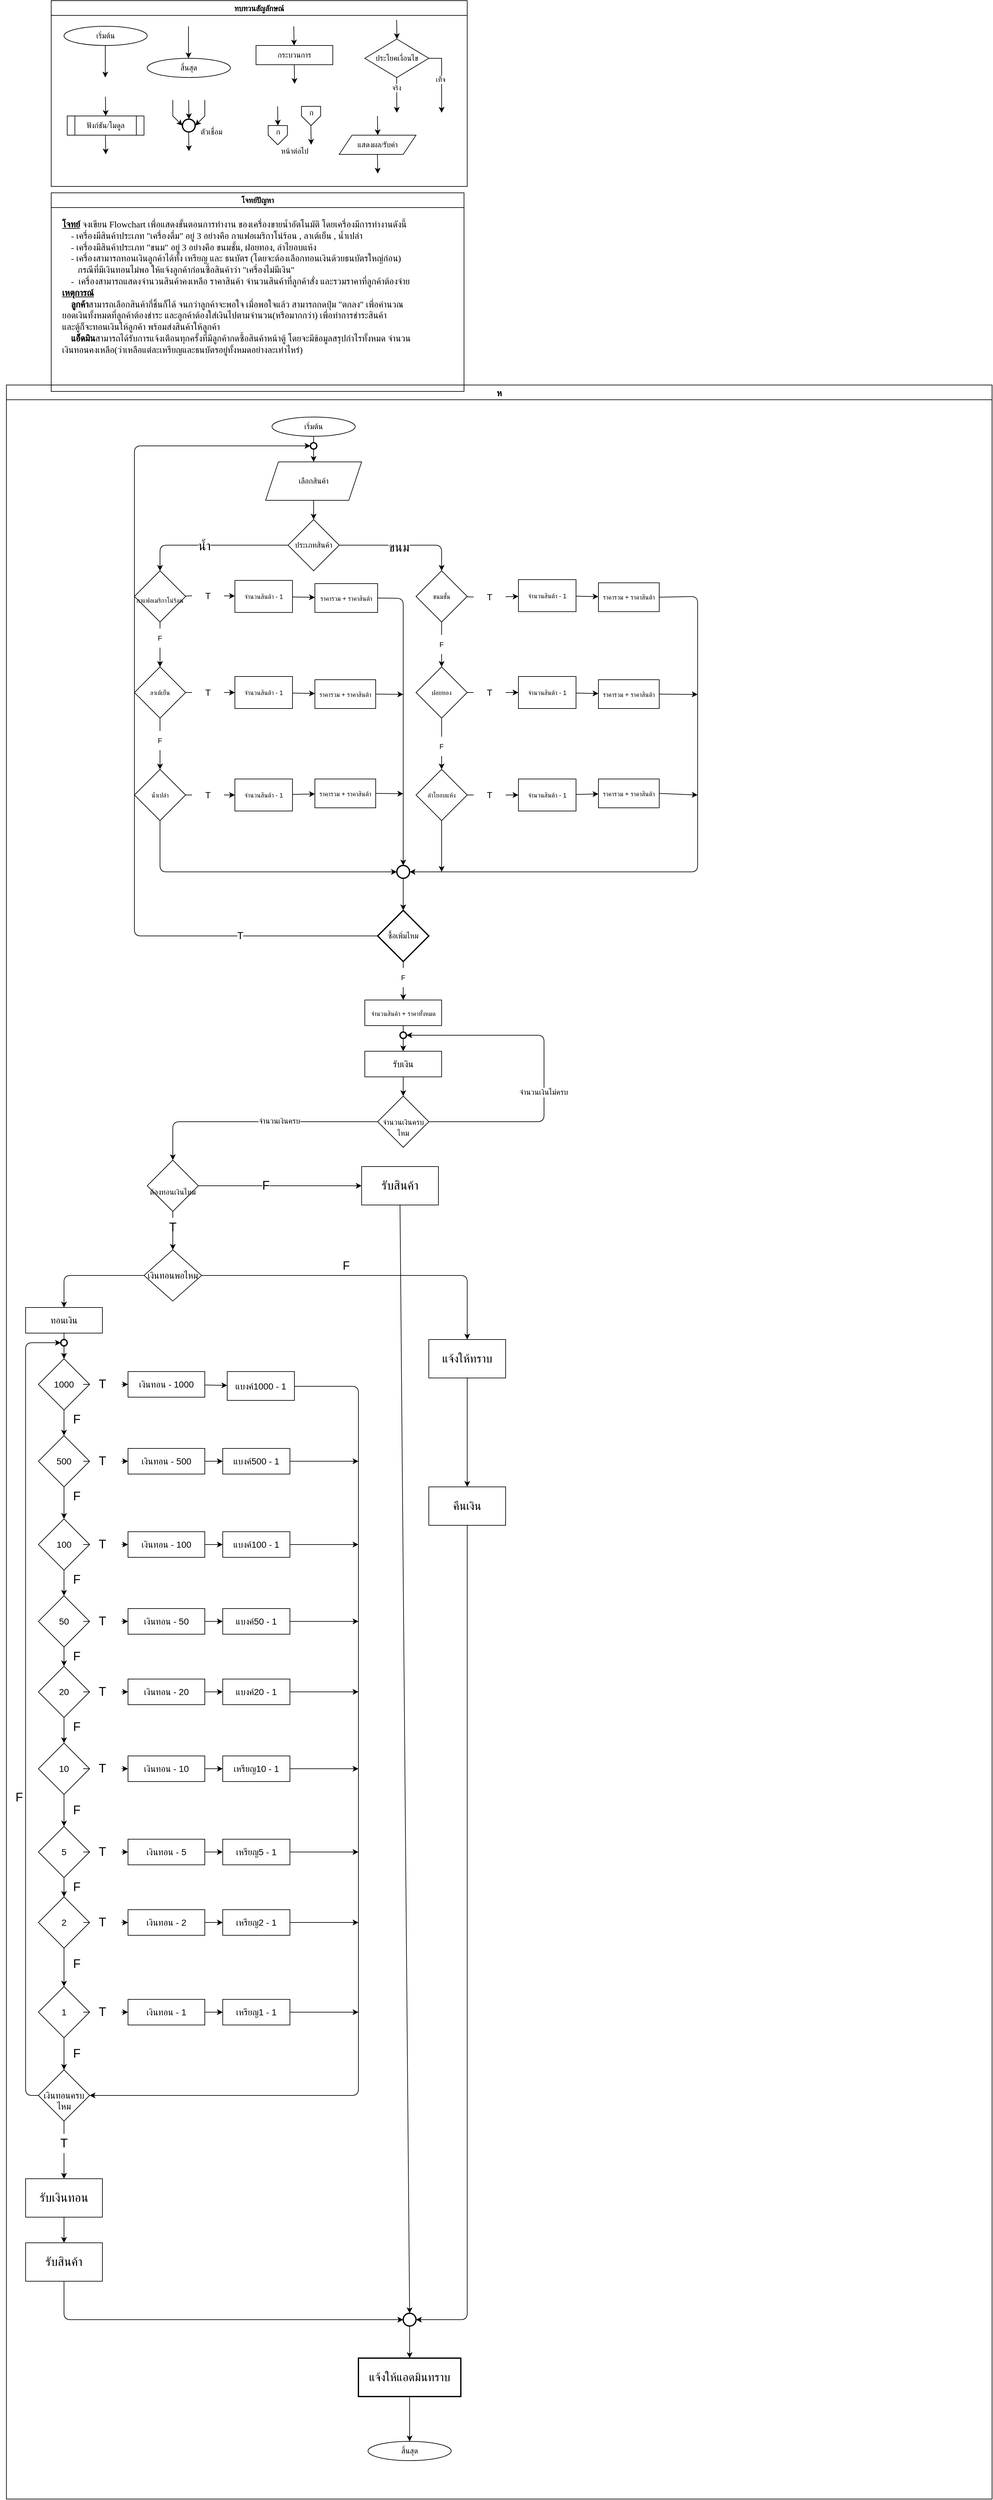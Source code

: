 <mxfile>
    <diagram id="C5RBs43oDa-KdzZeNtuy" name="Page-1">
        <mxGraphModel dx="4835" dy="2252" grid="1" gridSize="10" guides="1" tooltips="1" connect="1" arrows="1" fold="1" page="1" pageScale="1" pageWidth="827" pageHeight="1169" math="0" shadow="0">
            <root>
                <mxCell id="WIyWlLk6GJQsqaUBKTNV-0"/>
                <mxCell id="WIyWlLk6GJQsqaUBKTNV-1" parent="WIyWlLk6GJQsqaUBKTNV-0"/>
                <mxCell id="M7CGMbNuYNeq0SnUNNgH-6" value="ทบทวนสัญลักษณ์" style="swimlane;fontFamily=Sarabun;fontSource=https%3A%2F%2Ffonts.googleapis.com%2Fcss%3Ffamily%3DSarabun;" parent="WIyWlLk6GJQsqaUBKTNV-1" vertex="1">
                    <mxGeometry x="-720" y="20" width="650" height="290" as="geometry"/>
                </mxCell>
                <mxCell id="M7CGMbNuYNeq0SnUNNgH-2" value="&lt;font data-font-src=&quot;https://fonts.googleapis.com/css?family=Sarabun&quot; face=&quot;Sarabun&quot;&gt;เริ่มต้น&lt;/font&gt;" style="ellipse;whiteSpace=wrap;html=1;" parent="M7CGMbNuYNeq0SnUNNgH-6" vertex="1">
                    <mxGeometry x="20" y="40" width="130" height="30" as="geometry"/>
                </mxCell>
                <mxCell id="M7CGMbNuYNeq0SnUNNgH-5" value="" style="endArrow=classic;html=1;rounded=0;" parent="M7CGMbNuYNeq0SnUNNgH-6" edge="1">
                    <mxGeometry width="50" height="50" relative="1" as="geometry">
                        <mxPoint x="84.5" y="70" as="sourcePoint"/>
                        <mxPoint x="84.5" y="120" as="targetPoint"/>
                    </mxGeometry>
                </mxCell>
                <mxCell id="M7CGMbNuYNeq0SnUNNgH-3" value="&lt;font face=&quot;Sarabun&quot;&gt;สิ้นสุด&lt;/font&gt;" style="ellipse;whiteSpace=wrap;html=1;" parent="M7CGMbNuYNeq0SnUNNgH-6" vertex="1">
                    <mxGeometry x="150" y="90" width="130" height="30" as="geometry"/>
                </mxCell>
                <mxCell id="M7CGMbNuYNeq0SnUNNgH-4" value="" style="endArrow=classic;html=1;rounded=0;" parent="M7CGMbNuYNeq0SnUNNgH-6" edge="1">
                    <mxGeometry width="50" height="50" relative="1" as="geometry">
                        <mxPoint x="214.5" y="40" as="sourcePoint"/>
                        <mxPoint x="214.5" y="90" as="targetPoint"/>
                    </mxGeometry>
                </mxCell>
                <mxCell id="mvioNwK95yMqdUQ73LqQ-0" value="กระบวนการ" style="rounded=0;whiteSpace=wrap;html=1;fontFamily=Sarabun;fontSource=https%3A%2F%2Ffonts.googleapis.com%2Fcss%3Ffamily%3DSarabun;" parent="M7CGMbNuYNeq0SnUNNgH-6" vertex="1">
                    <mxGeometry x="320" y="70" width="120" height="30" as="geometry"/>
                </mxCell>
                <mxCell id="mvioNwK95yMqdUQ73LqQ-1" value="" style="endArrow=classic;html=1;rounded=0;" parent="M7CGMbNuYNeq0SnUNNgH-6" edge="1">
                    <mxGeometry width="50" height="50" relative="1" as="geometry">
                        <mxPoint x="379" y="40" as="sourcePoint"/>
                        <mxPoint x="379.5" y="70" as="targetPoint"/>
                    </mxGeometry>
                </mxCell>
                <mxCell id="mvioNwK95yMqdUQ73LqQ-2" value="" style="endArrow=classic;html=1;rounded=0;" parent="M7CGMbNuYNeq0SnUNNgH-6" edge="1">
                    <mxGeometry width="50" height="50" relative="1" as="geometry">
                        <mxPoint x="379.75" y="100" as="sourcePoint"/>
                        <mxPoint x="380.25" y="130" as="targetPoint"/>
                    </mxGeometry>
                </mxCell>
                <mxCell id="mvioNwK95yMqdUQ73LqQ-3" value="ประโยคเงื่อนไข" style="rhombus;whiteSpace=wrap;html=1;fontFamily=Sarabun;fontSource=https%3A%2F%2Ffonts.googleapis.com%2Fcss%3Ffamily%3DSarabun;" parent="M7CGMbNuYNeq0SnUNNgH-6" vertex="1">
                    <mxGeometry x="490" y="60" width="100" height="60" as="geometry"/>
                </mxCell>
                <mxCell id="mvioNwK95yMqdUQ73LqQ-4" value="" style="endArrow=classic;html=1;rounded=0;" parent="M7CGMbNuYNeq0SnUNNgH-6" edge="1">
                    <mxGeometry width="50" height="50" relative="1" as="geometry">
                        <mxPoint x="539.71" y="30" as="sourcePoint"/>
                        <mxPoint x="540.21" y="60" as="targetPoint"/>
                    </mxGeometry>
                </mxCell>
                <mxCell id="mvioNwK95yMqdUQ73LqQ-5" value="" style="endArrow=classic;html=1;rounded=0;" parent="M7CGMbNuYNeq0SnUNNgH-6" edge="1">
                    <mxGeometry width="50" height="50" relative="1" as="geometry">
                        <mxPoint x="539.71" y="120" as="sourcePoint"/>
                        <mxPoint x="540" y="175" as="targetPoint"/>
                    </mxGeometry>
                </mxCell>
                <mxCell id="mvioNwK95yMqdUQ73LqQ-7" value="จริง" style="edgeLabel;html=1;align=center;verticalAlign=middle;resizable=0;points=[];fontFamily=Sarabun;fontSource=https%3A%2F%2Ffonts.googleapis.com%2Fcss%3Ffamily%3DSarabun;" parent="mvioNwK95yMqdUQ73LqQ-5" vertex="1" connectable="0">
                    <mxGeometry x="-0.414" y="-1" relative="1" as="geometry">
                        <mxPoint as="offset"/>
                    </mxGeometry>
                </mxCell>
                <mxCell id="mvioNwK95yMqdUQ73LqQ-6" value="" style="endArrow=classic;html=1;rounded=0;exitX=1;exitY=0.5;exitDx=0;exitDy=0;" parent="M7CGMbNuYNeq0SnUNNgH-6" source="mvioNwK95yMqdUQ73LqQ-3" edge="1">
                    <mxGeometry width="50" height="50" relative="1" as="geometry">
                        <mxPoint x="620" y="95" as="sourcePoint"/>
                        <mxPoint x="610" y="175" as="targetPoint"/>
                        <Array as="points">
                            <mxPoint x="610" y="90"/>
                        </Array>
                    </mxGeometry>
                </mxCell>
                <mxCell id="mvioNwK95yMqdUQ73LqQ-8" value="&lt;font data-font-src=&quot;https://fonts.googleapis.com/css?family=Sarabun&quot; face=&quot;Sarabun&quot;&gt;เท็จ&lt;/font&gt;" style="edgeLabel;html=1;align=center;verticalAlign=middle;resizable=0;points=[];" parent="mvioNwK95yMqdUQ73LqQ-6" vertex="1" connectable="0">
                    <mxGeometry x="-0.002" y="-2" relative="1" as="geometry">
                        <mxPoint as="offset"/>
                    </mxGeometry>
                </mxCell>
                <mxCell id="mvioNwK95yMqdUQ73LqQ-9" value="&lt;font data-font-src=&quot;https://fonts.googleapis.com/css?family=Sarabun&quot; face=&quot;Sarabun&quot;&gt;ฟังก์ชัน/โมดูล&lt;/font&gt;" style="shape=process;whiteSpace=wrap;html=1;backgroundOutline=1;" parent="M7CGMbNuYNeq0SnUNNgH-6" vertex="1">
                    <mxGeometry x="25" y="180" width="120" height="30" as="geometry"/>
                </mxCell>
                <mxCell id="mvioNwK95yMqdUQ73LqQ-11" value="" style="endArrow=classic;html=1;rounded=0;" parent="M7CGMbNuYNeq0SnUNNgH-6" edge="1">
                    <mxGeometry width="50" height="50" relative="1" as="geometry">
                        <mxPoint x="84.71" y="150" as="sourcePoint"/>
                        <mxPoint x="85.21" y="180" as="targetPoint"/>
                    </mxGeometry>
                </mxCell>
                <mxCell id="mvioNwK95yMqdUQ73LqQ-12" value="" style="endArrow=classic;html=1;rounded=0;" parent="M7CGMbNuYNeq0SnUNNgH-6" edge="1">
                    <mxGeometry width="50" height="50" relative="1" as="geometry">
                        <mxPoint x="84.71" y="210" as="sourcePoint"/>
                        <mxPoint x="85.21" y="240" as="targetPoint"/>
                    </mxGeometry>
                </mxCell>
                <mxCell id="mvioNwK95yMqdUQ73LqQ-13" value="" style="strokeWidth=2;html=1;shape=mxgraph.flowchart.start_2;whiteSpace=wrap;" parent="M7CGMbNuYNeq0SnUNNgH-6" vertex="1">
                    <mxGeometry x="205" y="185" width="20" height="20" as="geometry"/>
                </mxCell>
                <mxCell id="mvioNwK95yMqdUQ73LqQ-16" value="" style="endArrow=classic;html=1;rounded=0;" parent="M7CGMbNuYNeq0SnUNNgH-6" edge="1">
                    <mxGeometry width="50" height="50" relative="1" as="geometry">
                        <mxPoint x="214.71" y="155" as="sourcePoint"/>
                        <mxPoint x="215.21" y="185" as="targetPoint"/>
                    </mxGeometry>
                </mxCell>
                <mxCell id="mvioNwK95yMqdUQ73LqQ-17" value="" style="endArrow=classic;html=1;rounded=0;entryX=0;entryY=0.5;entryDx=0;entryDy=0;entryPerimeter=0;" parent="M7CGMbNuYNeq0SnUNNgH-6" target="mvioNwK95yMqdUQ73LqQ-13" edge="1">
                    <mxGeometry width="50" height="50" relative="1" as="geometry">
                        <mxPoint x="190.0" y="155" as="sourcePoint"/>
                        <mxPoint x="190.5" y="185" as="targetPoint"/>
                        <Array as="points">
                            <mxPoint x="190" y="180"/>
                        </Array>
                    </mxGeometry>
                </mxCell>
                <mxCell id="mvioNwK95yMqdUQ73LqQ-18" value="" style="endArrow=classic;html=1;rounded=0;entryX=1;entryY=0.5;entryDx=0;entryDy=0;entryPerimeter=0;" parent="M7CGMbNuYNeq0SnUNNgH-6" target="mvioNwK95yMqdUQ73LqQ-13" edge="1">
                    <mxGeometry width="50" height="50" relative="1" as="geometry">
                        <mxPoint x="240.0" y="155" as="sourcePoint"/>
                        <mxPoint x="240.5" y="185" as="targetPoint"/>
                        <Array as="points">
                            <mxPoint x="240" y="180"/>
                        </Array>
                    </mxGeometry>
                </mxCell>
                <mxCell id="mvioNwK95yMqdUQ73LqQ-19" value="" style="endArrow=classic;html=1;rounded=0;" parent="M7CGMbNuYNeq0SnUNNgH-6" edge="1">
                    <mxGeometry width="50" height="50" relative="1" as="geometry">
                        <mxPoint x="214.71" y="205" as="sourcePoint"/>
                        <mxPoint x="215.21" y="235" as="targetPoint"/>
                    </mxGeometry>
                </mxCell>
                <mxCell id="mvioNwK95yMqdUQ73LqQ-20" value="&lt;font data-font-src=&quot;https://fonts.googleapis.com/css?family=Sarabun&quot; face=&quot;Sarabun&quot;&gt;ตัวเชื่อม&lt;/font&gt;" style="text;html=1;align=center;verticalAlign=middle;resizable=0;points=[];autosize=1;strokeColor=none;fillColor=none;" parent="M7CGMbNuYNeq0SnUNNgH-6" vertex="1">
                    <mxGeometry x="220" y="190" width="60" height="30" as="geometry"/>
                </mxCell>
                <mxCell id="mvioNwK95yMqdUQ73LqQ-25" value="" style="endArrow=classic;html=1;rounded=0;" parent="M7CGMbNuYNeq0SnUNNgH-6" edge="1">
                    <mxGeometry width="50" height="50" relative="1" as="geometry">
                        <mxPoint x="353.71" y="165" as="sourcePoint"/>
                        <mxPoint x="354.21" y="195" as="targetPoint"/>
                    </mxGeometry>
                </mxCell>
                <mxCell id="mvioNwK95yMqdUQ73LqQ-21" value="" style="verticalLabelPosition=bottom;verticalAlign=top;html=1;shape=offPageConnector;rounded=0;size=0.5;" parent="M7CGMbNuYNeq0SnUNNgH-6" vertex="1">
                    <mxGeometry x="339" y="195" width="30" height="30" as="geometry"/>
                </mxCell>
                <mxCell id="mvioNwK95yMqdUQ73LqQ-26" value="" style="endArrow=classic;html=1;rounded=0;" parent="M7CGMbNuYNeq0SnUNNgH-6" edge="1">
                    <mxGeometry width="50" height="50" relative="1" as="geometry">
                        <mxPoint x="405.71" y="195" as="sourcePoint"/>
                        <mxPoint x="406.21" y="225" as="targetPoint"/>
                    </mxGeometry>
                </mxCell>
                <mxCell id="mvioNwK95yMqdUQ73LqQ-27" value="" style="verticalLabelPosition=bottom;verticalAlign=top;html=1;shape=offPageConnector;rounded=0;size=0.5;" parent="M7CGMbNuYNeq0SnUNNgH-6" vertex="1">
                    <mxGeometry x="391" y="165" width="30" height="30" as="geometry"/>
                </mxCell>
                <mxCell id="mvioNwK95yMqdUQ73LqQ-28" value="หน้าต่อไป" style="text;html=1;align=center;verticalAlign=middle;resizable=0;points=[];autosize=1;strokeColor=none;fillColor=none;fontFamily=Sarabun;fontSource=https%3A%2F%2Ffonts.googleapis.com%2Fcss%3Ffamily%3DSarabun;" parent="M7CGMbNuYNeq0SnUNNgH-6" vertex="1">
                    <mxGeometry x="345" y="220" width="70" height="30" as="geometry"/>
                </mxCell>
                <mxCell id="mvioNwK95yMqdUQ73LqQ-29" value="ก" style="text;html=1;align=center;verticalAlign=middle;resizable=0;points=[];autosize=1;strokeColor=none;fillColor=none;fontFamily=Sarabun;fontSource=https%3A%2F%2Ffonts.googleapis.com%2Fcss%3Ffamily%3DSarabun;" parent="M7CGMbNuYNeq0SnUNNgH-6" vertex="1">
                    <mxGeometry x="339" y="190" width="30" height="30" as="geometry"/>
                </mxCell>
                <mxCell id="mvioNwK95yMqdUQ73LqQ-30" value="ก" style="text;html=1;align=center;verticalAlign=middle;resizable=0;points=[];autosize=1;strokeColor=none;fillColor=none;fontFamily=Sarabun;fontSource=https%3A%2F%2Ffonts.googleapis.com%2Fcss%3Ffamily%3DSarabun;" parent="M7CGMbNuYNeq0SnUNNgH-6" vertex="1">
                    <mxGeometry x="391" y="160" width="30" height="30" as="geometry"/>
                </mxCell>
                <mxCell id="mvioNwK95yMqdUQ73LqQ-32" value="แสดงผล/รับค่า" style="shape=parallelogram;perimeter=parallelogramPerimeter;whiteSpace=wrap;html=1;fixedSize=1;fontFamily=Sarabun;fontSource=https%3A%2F%2Ffonts.googleapis.com%2Fcss%3Ffamily%3DSarabun;" parent="M7CGMbNuYNeq0SnUNNgH-6" vertex="1">
                    <mxGeometry x="450" y="210" width="120" height="30" as="geometry"/>
                </mxCell>
                <mxCell id="mvioNwK95yMqdUQ73LqQ-33" value="" style="endArrow=classic;html=1;rounded=0;" parent="M7CGMbNuYNeq0SnUNNgH-6" edge="1">
                    <mxGeometry width="50" height="50" relative="1" as="geometry">
                        <mxPoint x="509.71" y="180" as="sourcePoint"/>
                        <mxPoint x="510.21" y="210" as="targetPoint"/>
                    </mxGeometry>
                </mxCell>
                <mxCell id="mvioNwK95yMqdUQ73LqQ-34" value="" style="endArrow=classic;html=1;rounded=0;" parent="M7CGMbNuYNeq0SnUNNgH-6" edge="1">
                    <mxGeometry width="50" height="50" relative="1" as="geometry">
                        <mxPoint x="509.71" y="240" as="sourcePoint"/>
                        <mxPoint x="510.21" y="270" as="targetPoint"/>
                    </mxGeometry>
                </mxCell>
                <mxCell id="mvioNwK95yMqdUQ73LqQ-36" value="ห" style="swimlane;fontFamily=Sarabun;fontSource=https%3A%2F%2Ffonts.googleapis.com%2Fcss%3Ffamily%3DSarabun;fontSize=14;" parent="WIyWlLk6GJQsqaUBKTNV-1" vertex="1">
                    <mxGeometry x="-790" y="620" width="1540" height="3300" as="geometry"/>
                </mxCell>
                <mxCell id="5" value="" style="edgeStyle=none;html=1;startArrow=none;" edge="1" parent="mvioNwK95yMqdUQ73LqQ-36" source="199" target="4">
                    <mxGeometry relative="1" as="geometry"/>
                </mxCell>
                <mxCell id="mvioNwK95yMqdUQ73LqQ-35" value="&lt;font data-font-src=&quot;https://fonts.googleapis.com/css?family=Sarabun&quot; face=&quot;Sarabun&quot;&gt;เริ่มต้น&lt;/font&gt;" style="ellipse;whiteSpace=wrap;html=1;" parent="mvioNwK95yMqdUQ73LqQ-36" vertex="1">
                    <mxGeometry x="415" y="50" width="130" height="30" as="geometry"/>
                </mxCell>
                <mxCell id="mvioNwK95yMqdUQ73LqQ-69" value="&lt;font face=&quot;Sarabun&quot;&gt;สิ้นสุด&lt;/font&gt;" style="ellipse;whiteSpace=wrap;html=1;" parent="mvioNwK95yMqdUQ73LqQ-36" vertex="1">
                    <mxGeometry x="565" y="3210" width="130" height="30" as="geometry"/>
                </mxCell>
                <mxCell id="53" value="" style="edgeStyle=none;html=1;fontSize=20;" edge="1" parent="mvioNwK95yMqdUQ73LqQ-36" source="4" target="52">
                    <mxGeometry relative="1" as="geometry"/>
                </mxCell>
                <mxCell id="4" value="เลือกสินค้า" style="shape=parallelogram;perimeter=parallelogramPerimeter;whiteSpace=wrap;html=1;fixedSize=1;" vertex="1" parent="mvioNwK95yMqdUQ73LqQ-36">
                    <mxGeometry x="405" y="120" width="150" height="60" as="geometry"/>
                </mxCell>
                <mxCell id="52" value="ประเภทสินค้า" style="rhombus;whiteSpace=wrap;html=1;" vertex="1" parent="mvioNwK95yMqdUQ73LqQ-36">
                    <mxGeometry x="440" y="210" width="80" height="80" as="geometry"/>
                </mxCell>
                <mxCell id="45" style="edgeStyle=none;html=1;exitX=0;exitY=0.5;exitDx=0;exitDy=0;fontSize=20;exitPerimeter=0;entryX=0.5;entryY=0;entryDx=0;entryDy=0;" edge="1" parent="mvioNwK95yMqdUQ73LqQ-36" source="52" target="54">
                    <mxGeometry relative="1" as="geometry">
                        <mxPoint x="240" y="310" as="targetPoint"/>
                        <mxPoint x="435" y="250" as="sourcePoint"/>
                        <Array as="points">
                            <mxPoint x="240" y="250"/>
                        </Array>
                    </mxGeometry>
                </mxCell>
                <mxCell id="48" value="น้ำ" style="edgeLabel;html=1;align=center;verticalAlign=middle;resizable=0;points=[];fontSize=20;" vertex="1" connectable="0" parent="45">
                    <mxGeometry x="-0.609" y="1" relative="1" as="geometry">
                        <mxPoint x="-84" y="-1" as="offset"/>
                    </mxGeometry>
                </mxCell>
                <mxCell id="58" value="" style="edgeStyle=none;html=1;fontSize=20;startArrow=none;" edge="1" parent="mvioNwK95yMqdUQ73LqQ-36" source="111" target="57">
                    <mxGeometry relative="1" as="geometry"/>
                </mxCell>
                <mxCell id="62" value="" style="edgeStyle=none;html=1;fontSize=10;startArrow=none;" edge="1" parent="mvioNwK95yMqdUQ73LqQ-36" source="168" target="61">
                    <mxGeometry relative="1" as="geometry"/>
                </mxCell>
                <mxCell id="54" value="&lt;br&gt;กาแฟอเมริกาโน่ร้อน" style="rhombus;whiteSpace=wrap;html=1;fontSize=10;" vertex="1" parent="mvioNwK95yMqdUQ73LqQ-36">
                    <mxGeometry x="200" y="290" width="80" height="80" as="geometry"/>
                </mxCell>
                <mxCell id="60" value="" style="edgeStyle=none;html=1;fontSize=10;startArrow=none;" edge="1" parent="mvioNwK95yMqdUQ73LqQ-36" source="113" target="59">
                    <mxGeometry relative="1" as="geometry"/>
                </mxCell>
                <mxCell id="68" style="edgeStyle=none;html=1;exitX=1;exitY=0.5;exitDx=0;exitDy=0;entryX=0;entryY=0.5;entryDx=0;entryDy=0;fontSize=10;startArrow=none;" edge="1" parent="mvioNwK95yMqdUQ73LqQ-36" source="171" target="66">
                    <mxGeometry relative="1" as="geometry"/>
                </mxCell>
                <mxCell id="57" value="ลาเต้เย็น" style="rhombus;whiteSpace=wrap;html=1;fontSize=10;" vertex="1" parent="mvioNwK95yMqdUQ73LqQ-36">
                    <mxGeometry x="200" y="440" width="80" height="80" as="geometry"/>
                </mxCell>
                <mxCell id="73" style="edgeStyle=none;html=1;exitX=1;exitY=0.5;exitDx=0;exitDy=0;entryX=0;entryY=0.5;entryDx=0;entryDy=0;fontSize=10;startArrow=none;" edge="1" parent="mvioNwK95yMqdUQ73LqQ-36" source="173" target="70">
                    <mxGeometry relative="1" as="geometry"/>
                </mxCell>
                <mxCell id="59" value="น้ำเปล่า" style="rhombus;whiteSpace=wrap;html=1;fontSize=10;" vertex="1" parent="mvioNwK95yMqdUQ73LqQ-36">
                    <mxGeometry x="200" y="600" width="80" height="80" as="geometry"/>
                </mxCell>
                <mxCell id="64" value="" style="edgeStyle=none;html=1;fontSize=10;" edge="1" parent="mvioNwK95yMqdUQ73LqQ-36" source="61" target="63">
                    <mxGeometry relative="1" as="geometry"/>
                </mxCell>
                <mxCell id="61" value="จำนวนสินต้า - 1" style="whiteSpace=wrap;html=1;fontSize=10;" vertex="1" parent="mvioNwK95yMqdUQ73LqQ-36">
                    <mxGeometry x="357" y="305" width="90" height="50" as="geometry"/>
                </mxCell>
                <mxCell id="63" value="ราคารวม + ราคาสินต้า" style="whiteSpace=wrap;html=1;fontSize=10;" vertex="1" parent="mvioNwK95yMqdUQ73LqQ-36">
                    <mxGeometry x="482" y="310" width="98" height="45" as="geometry"/>
                </mxCell>
                <mxCell id="66" value="จำนวนสินต้า - 1" style="whiteSpace=wrap;html=1;fontSize=10;" vertex="1" parent="mvioNwK95yMqdUQ73LqQ-36">
                    <mxGeometry x="357" y="455" width="90" height="50" as="geometry"/>
                </mxCell>
                <mxCell id="67" value="ราคารวม + ราคาสินต้า" style="whiteSpace=wrap;html=1;fontSize=10;" vertex="1" parent="mvioNwK95yMqdUQ73LqQ-36">
                    <mxGeometry x="482" y="460" width="95" height="45" as="geometry"/>
                </mxCell>
                <mxCell id="65" value="" style="edgeStyle=none;html=1;fontSize=10;" edge="1" parent="mvioNwK95yMqdUQ73LqQ-36" source="66" target="67">
                    <mxGeometry relative="1" as="geometry"/>
                </mxCell>
                <mxCell id="70" value="จำนวนสินต้า - 1" style="whiteSpace=wrap;html=1;fontSize=10;" vertex="1" parent="mvioNwK95yMqdUQ73LqQ-36">
                    <mxGeometry x="357" y="615" width="90" height="50" as="geometry"/>
                </mxCell>
                <mxCell id="71" value="ราคารวม + ราคาสินต้า" style="whiteSpace=wrap;html=1;fontSize=10;" vertex="1" parent="mvioNwK95yMqdUQ73LqQ-36">
                    <mxGeometry x="482" y="615" width="95" height="45" as="geometry"/>
                </mxCell>
                <mxCell id="69" value="" style="edgeStyle=none;html=1;fontSize=10;" edge="1" parent="mvioNwK95yMqdUQ73LqQ-36" source="70" target="71">
                    <mxGeometry relative="1" as="geometry"/>
                </mxCell>
                <mxCell id="93" value="ขนมชั้น" style="rhombus;whiteSpace=wrap;html=1;fontSize=10;" vertex="1" parent="mvioNwK95yMqdUQ73LqQ-36">
                    <mxGeometry x="640" y="290" width="80" height="80" as="geometry"/>
                </mxCell>
                <mxCell id="96" value="ฝอยทอง" style="rhombus;whiteSpace=wrap;html=1;fontSize=10;" vertex="1" parent="mvioNwK95yMqdUQ73LqQ-36">
                    <mxGeometry x="640" y="440" width="80" height="80" as="geometry"/>
                </mxCell>
                <mxCell id="91" value="" style="edgeStyle=none;html=1;fontSize=20;startArrow=none;" edge="1" parent="mvioNwK95yMqdUQ73LqQ-36" source="164" target="96">
                    <mxGeometry relative="1" as="geometry"/>
                </mxCell>
                <mxCell id="98" value="ลำไยอบแห้ง" style="rhombus;whiteSpace=wrap;html=1;fontSize=10;" vertex="1" parent="mvioNwK95yMqdUQ73LqQ-36">
                    <mxGeometry x="640" y="600" width="80" height="80" as="geometry"/>
                </mxCell>
                <mxCell id="94" value="" style="edgeStyle=none;html=1;fontSize=10;startArrow=none;" edge="1" parent="mvioNwK95yMqdUQ73LqQ-36" source="166" target="98">
                    <mxGeometry relative="1" as="geometry"/>
                </mxCell>
                <mxCell id="100" value="จำนวนสินต้า - 1" style="whiteSpace=wrap;html=1;fontSize=10;" vertex="1" parent="mvioNwK95yMqdUQ73LqQ-36">
                    <mxGeometry x="800" y="303.75" width="90" height="50" as="geometry"/>
                </mxCell>
                <mxCell id="92" value="" style="edgeStyle=none;html=1;fontSize=10;startArrow=none;" edge="1" parent="mvioNwK95yMqdUQ73LqQ-36" source="175" target="100">
                    <mxGeometry relative="1" as="geometry"/>
                </mxCell>
                <mxCell id="101" value="ราคารวม + ราคาสินต้า" style="whiteSpace=wrap;html=1;fontSize=10;" vertex="1" parent="mvioNwK95yMqdUQ73LqQ-36">
                    <mxGeometry x="925" y="308.75" width="95" height="45" as="geometry"/>
                </mxCell>
                <mxCell id="99" value="" style="edgeStyle=none;html=1;fontSize=10;" edge="1" parent="mvioNwK95yMqdUQ73LqQ-36" source="100" target="101">
                    <mxGeometry relative="1" as="geometry"/>
                </mxCell>
                <mxCell id="102" value="จำนวนสินต้า - 1" style="whiteSpace=wrap;html=1;fontSize=10;" vertex="1" parent="mvioNwK95yMqdUQ73LqQ-36">
                    <mxGeometry x="800" y="455" width="90" height="50" as="geometry"/>
                </mxCell>
                <mxCell id="95" style="edgeStyle=none;html=1;exitX=1;exitY=0.5;exitDx=0;exitDy=0;entryX=0;entryY=0.5;entryDx=0;entryDy=0;fontSize=10;startArrow=none;" edge="1" parent="mvioNwK95yMqdUQ73LqQ-36" source="176" target="102">
                    <mxGeometry relative="1" as="geometry"/>
                </mxCell>
                <mxCell id="103" value="ราคารวม + ราคาสินต้า" style="whiteSpace=wrap;html=1;fontSize=10;" vertex="1" parent="mvioNwK95yMqdUQ73LqQ-36">
                    <mxGeometry x="925" y="460" width="95" height="45" as="geometry"/>
                </mxCell>
                <mxCell id="104" value="" style="edgeStyle=none;html=1;fontSize=10;" edge="1" parent="mvioNwK95yMqdUQ73LqQ-36" source="102" target="103">
                    <mxGeometry relative="1" as="geometry"/>
                </mxCell>
                <mxCell id="105" value="จำนวนสินต้า - 1" style="whiteSpace=wrap;html=1;fontSize=10;" vertex="1" parent="mvioNwK95yMqdUQ73LqQ-36">
                    <mxGeometry x="800" y="615" width="90" height="50" as="geometry"/>
                </mxCell>
                <mxCell id="97" style="edgeStyle=none;html=1;exitX=1;exitY=0.5;exitDx=0;exitDy=0;entryX=0;entryY=0.5;entryDx=0;entryDy=0;fontSize=10;startArrow=none;" edge="1" parent="mvioNwK95yMqdUQ73LqQ-36" source="177" target="105">
                    <mxGeometry relative="1" as="geometry"/>
                </mxCell>
                <mxCell id="106" value="ราคารวม + ราคาสินต้า" style="whiteSpace=wrap;html=1;fontSize=10;" vertex="1" parent="mvioNwK95yMqdUQ73LqQ-36">
                    <mxGeometry x="925" y="615" width="95" height="45" as="geometry"/>
                </mxCell>
                <mxCell id="107" value="" style="edgeStyle=none;html=1;fontSize=10;" edge="1" parent="mvioNwK95yMqdUQ73LqQ-36" source="105" target="106">
                    <mxGeometry relative="1" as="geometry"/>
                </mxCell>
                <mxCell id="47" style="edgeStyle=none;html=1;fontSize=20;entryX=0.5;entryY=0;entryDx=0;entryDy=0;" edge="1" parent="mvioNwK95yMqdUQ73LqQ-36" source="52" target="93">
                    <mxGeometry relative="1" as="geometry">
                        <mxPoint x="700" y="310" as="targetPoint"/>
                        <mxPoint x="555" y="250" as="sourcePoint"/>
                        <Array as="points">
                            <mxPoint x="680" y="250"/>
                        </Array>
                    </mxGeometry>
                </mxCell>
                <mxCell id="51" value="ขนม" style="edgeLabel;html=1;align=center;verticalAlign=middle;resizable=0;points=[];fontSize=20;" vertex="1" connectable="0" parent="47">
                    <mxGeometry x="-0.07" y="-2" relative="1" as="geometry">
                        <mxPoint as="offset"/>
                    </mxGeometry>
                </mxCell>
                <mxCell id="111" value="F" style="text;html=1;strokeColor=none;fillColor=none;align=center;verticalAlign=middle;whiteSpace=wrap;rounded=0;fontSize=11;" vertex="1" parent="mvioNwK95yMqdUQ73LqQ-36">
                    <mxGeometry x="210" y="380" width="60" height="30" as="geometry"/>
                </mxCell>
                <mxCell id="112" value="" style="edgeStyle=none;html=1;fontSize=20;endArrow=none;" edge="1" parent="mvioNwK95yMqdUQ73LqQ-36" source="54" target="111">
                    <mxGeometry relative="1" as="geometry">
                        <mxPoint x="-480" y="1000" as="sourcePoint"/>
                        <mxPoint x="-480" y="1070" as="targetPoint"/>
                    </mxGeometry>
                </mxCell>
                <mxCell id="114" value="" style="edgeStyle=none;html=1;fontSize=10;endArrow=none;" edge="1" parent="mvioNwK95yMqdUQ73LqQ-36" source="57" target="113">
                    <mxGeometry relative="1" as="geometry">
                        <mxPoint x="-480" y="1150" as="sourcePoint"/>
                        <mxPoint x="-480" y="1230" as="targetPoint"/>
                    </mxGeometry>
                </mxCell>
                <mxCell id="113" value="F" style="text;html=1;strokeColor=none;fillColor=none;align=center;verticalAlign=middle;whiteSpace=wrap;rounded=0;fontSize=11;" vertex="1" parent="mvioNwK95yMqdUQ73LqQ-36">
                    <mxGeometry x="210" y="540" width="60" height="30" as="geometry"/>
                </mxCell>
                <mxCell id="164" value="F" style="text;html=1;strokeColor=none;fillColor=none;align=center;verticalAlign=middle;whiteSpace=wrap;rounded=0;fontSize=11;" vertex="1" parent="mvioNwK95yMqdUQ73LqQ-36">
                    <mxGeometry x="650" y="390" width="60" height="30" as="geometry"/>
                </mxCell>
                <mxCell id="165" value="" style="edgeStyle=none;html=1;fontSize=20;endArrow=none;" edge="1" parent="mvioNwK95yMqdUQ73LqQ-36" source="93" target="164">
                    <mxGeometry relative="1" as="geometry">
                        <mxPoint x="-40" y="1000" as="sourcePoint"/>
                        <mxPoint x="-40" y="1070" as="targetPoint"/>
                    </mxGeometry>
                </mxCell>
                <mxCell id="166" value="F" style="text;html=1;strokeColor=none;fillColor=none;align=center;verticalAlign=middle;whiteSpace=wrap;rounded=0;fontSize=11;" vertex="1" parent="mvioNwK95yMqdUQ73LqQ-36">
                    <mxGeometry x="650" y="549" width="60" height="30" as="geometry"/>
                </mxCell>
                <mxCell id="167" value="" style="edgeStyle=none;html=1;fontSize=10;endArrow=none;" edge="1" parent="mvioNwK95yMqdUQ73LqQ-36" source="96" target="166">
                    <mxGeometry relative="1" as="geometry">
                        <mxPoint x="-40" y="1150" as="sourcePoint"/>
                        <mxPoint x="-40" y="1230" as="targetPoint"/>
                    </mxGeometry>
                </mxCell>
                <mxCell id="170" value="" style="edgeStyle=none;html=1;fontSize=10;endArrow=none;" edge="1" parent="mvioNwK95yMqdUQ73LqQ-36" source="54" target="168">
                    <mxGeometry relative="1" as="geometry">
                        <mxPoint x="-440" y="960" as="sourcePoint"/>
                        <mxPoint x="-363" y="960" as="targetPoint"/>
                    </mxGeometry>
                </mxCell>
                <mxCell id="168" value="T" style="text;html=1;strokeColor=none;fillColor=none;align=center;verticalAlign=middle;whiteSpace=wrap;rounded=0;fontSize=14;" vertex="1" parent="mvioNwK95yMqdUQ73LqQ-36">
                    <mxGeometry x="290" y="317.5" width="50" height="22.5" as="geometry"/>
                </mxCell>
                <mxCell id="171" value="T" style="text;html=1;strokeColor=none;fillColor=none;align=center;verticalAlign=middle;whiteSpace=wrap;rounded=0;fontSize=14;" vertex="1" parent="mvioNwK95yMqdUQ73LqQ-36">
                    <mxGeometry x="290" y="468.75" width="50" height="22.5" as="geometry"/>
                </mxCell>
                <mxCell id="172" value="" style="edgeStyle=none;html=1;exitX=1;exitY=0.5;exitDx=0;exitDy=0;entryX=0;entryY=0.5;entryDx=0;entryDy=0;fontSize=10;endArrow=none;" edge="1" parent="mvioNwK95yMqdUQ73LqQ-36" source="57" target="171">
                    <mxGeometry relative="1" as="geometry">
                        <mxPoint x="-440" y="1110" as="sourcePoint"/>
                        <mxPoint x="-363" y="1110" as="targetPoint"/>
                    </mxGeometry>
                </mxCell>
                <mxCell id="173" value="T" style="text;html=1;strokeColor=none;fillColor=none;align=center;verticalAlign=middle;whiteSpace=wrap;rounded=0;fontSize=14;" vertex="1" parent="mvioNwK95yMqdUQ73LqQ-36">
                    <mxGeometry x="290" y="628.75" width="50" height="22.5" as="geometry"/>
                </mxCell>
                <mxCell id="174" value="" style="edgeStyle=none;html=1;exitX=1;exitY=0.5;exitDx=0;exitDy=0;entryX=0;entryY=0.5;entryDx=0;entryDy=0;fontSize=10;endArrow=none;" edge="1" parent="mvioNwK95yMqdUQ73LqQ-36" source="59" target="173">
                    <mxGeometry relative="1" as="geometry">
                        <mxPoint x="-440" y="1270" as="sourcePoint"/>
                        <mxPoint x="-363" y="1270" as="targetPoint"/>
                    </mxGeometry>
                </mxCell>
                <mxCell id="178" value="" style="edgeStyle=none;html=1;fontSize=10;endArrow=none;" edge="1" parent="mvioNwK95yMqdUQ73LqQ-36" source="93" target="175">
                    <mxGeometry relative="1" as="geometry">
                        <mxPoint x="-0.301" y="959.699" as="sourcePoint"/>
                        <mxPoint x="80" y="959.091" as="targetPoint"/>
                    </mxGeometry>
                </mxCell>
                <mxCell id="175" value="T" style="text;html=1;strokeColor=none;fillColor=none;align=center;verticalAlign=middle;whiteSpace=wrap;rounded=0;fontSize=14;" vertex="1" parent="mvioNwK95yMqdUQ73LqQ-36">
                    <mxGeometry x="730" y="320" width="50" height="22.5" as="geometry"/>
                </mxCell>
                <mxCell id="179" value="" style="edgeStyle=none;html=1;exitX=1;exitY=0.5;exitDx=0;exitDy=0;entryX=0;entryY=0.5;entryDx=0;entryDy=0;fontSize=10;endArrow=none;" edge="1" parent="mvioNwK95yMqdUQ73LqQ-36" source="96" target="176">
                    <mxGeometry relative="1" as="geometry">
                        <mxPoint y="1110" as="sourcePoint"/>
                        <mxPoint x="80" y="1110" as="targetPoint"/>
                    </mxGeometry>
                </mxCell>
                <mxCell id="176" value="T" style="text;html=1;strokeColor=none;fillColor=none;align=center;verticalAlign=middle;whiteSpace=wrap;rounded=0;fontSize=14;" vertex="1" parent="mvioNwK95yMqdUQ73LqQ-36">
                    <mxGeometry x="730" y="468.75" width="50" height="22.5" as="geometry"/>
                </mxCell>
                <mxCell id="180" value="" style="edgeStyle=none;html=1;exitX=1;exitY=0.5;exitDx=0;exitDy=0;entryX=0;entryY=0.5;entryDx=0;entryDy=0;fontSize=10;endArrow=none;" edge="1" parent="mvioNwK95yMqdUQ73LqQ-36" source="98" target="177">
                    <mxGeometry relative="1" as="geometry">
                        <mxPoint y="1250" as="sourcePoint"/>
                        <mxPoint x="80" y="1250" as="targetPoint"/>
                    </mxGeometry>
                </mxCell>
                <mxCell id="177" value="T" style="text;html=1;strokeColor=none;fillColor=none;align=center;verticalAlign=middle;whiteSpace=wrap;rounded=0;fontSize=14;" vertex="1" parent="mvioNwK95yMqdUQ73LqQ-36">
                    <mxGeometry x="730" y="628.75" width="50" height="22.5" as="geometry"/>
                </mxCell>
                <mxCell id="197" value="" style="edgeStyle=none;html=1;fontSize=14;" edge="1" parent="mvioNwK95yMqdUQ73LqQ-36" source="182" target="196">
                    <mxGeometry relative="1" as="geometry"/>
                </mxCell>
                <mxCell id="182" value="" style="strokeWidth=2;html=1;shape=mxgraph.flowchart.start_2;whiteSpace=wrap;" vertex="1" parent="mvioNwK95yMqdUQ73LqQ-36">
                    <mxGeometry x="610" y="750" width="20" height="20" as="geometry"/>
                </mxCell>
                <mxCell id="183" value="" style="endArrow=classic;html=1;fontSize=14;exitX=1;exitY=0.5;exitDx=0;exitDy=0;entryX=0.5;entryY=0;entryDx=0;entryDy=0;entryPerimeter=0;" edge="1" parent="mvioNwK95yMqdUQ73LqQ-36" source="63" target="182">
                    <mxGeometry width="50" height="50" relative="1" as="geometry">
                        <mxPoint x="510" y="540" as="sourcePoint"/>
                        <mxPoint x="620" y="450" as="targetPoint"/>
                        <Array as="points">
                            <mxPoint x="620" y="333"/>
                        </Array>
                    </mxGeometry>
                </mxCell>
                <mxCell id="191" value="" style="endArrow=classic;html=1;fontSize=14;exitX=0.5;exitY=1;exitDx=0;exitDy=0;entryX=0;entryY=0.5;entryDx=0;entryDy=0;entryPerimeter=0;" edge="1" parent="mvioNwK95yMqdUQ73LqQ-36" source="59" target="182">
                    <mxGeometry width="50" height="50" relative="1" as="geometry">
                        <mxPoint x="360" y="740" as="sourcePoint"/>
                        <mxPoint x="410" y="690" as="targetPoint"/>
                        <Array as="points">
                            <mxPoint x="240" y="760"/>
                        </Array>
                    </mxGeometry>
                </mxCell>
                <mxCell id="192" value="" style="endArrow=classic;html=1;fontSize=14;exitX=1;exitY=0.5;exitDx=0;exitDy=0;entryX=1;entryY=0.5;entryDx=0;entryDy=0;entryPerimeter=0;" edge="1" parent="mvioNwK95yMqdUQ73LqQ-36" source="101" target="182">
                    <mxGeometry width="50" height="50" relative="1" as="geometry">
                        <mxPoint x="900" y="410" as="sourcePoint"/>
                        <mxPoint x="780" y="740" as="targetPoint"/>
                        <Array as="points">
                            <mxPoint x="1080" y="330"/>
                            <mxPoint x="1080" y="550"/>
                            <mxPoint x="1080" y="760"/>
                        </Array>
                    </mxGeometry>
                </mxCell>
                <mxCell id="202" value="" style="edgeStyle=none;html=1;fontSize=14;entryX=0.5;entryY=0;entryDx=0;entryDy=0;startArrow=none;" edge="1" parent="mvioNwK95yMqdUQ73LqQ-36" source="208" target="203">
                    <mxGeometry relative="1" as="geometry">
                        <mxPoint x="620" y="990" as="targetPoint"/>
                    </mxGeometry>
                </mxCell>
                <mxCell id="196" value="ซื้อเพิ่มไหม" style="rhombus;whiteSpace=wrap;html=1;strokeWidth=2;" vertex="1" parent="mvioNwK95yMqdUQ73LqQ-36">
                    <mxGeometry x="580" y="820" width="80" height="80" as="geometry"/>
                </mxCell>
                <mxCell id="200" value="" style="edgeStyle=none;html=1;endArrow=none;" edge="1" parent="mvioNwK95yMqdUQ73LqQ-36" target="199">
                    <mxGeometry relative="1" as="geometry">
                        <mxPoint x="480" y="80" as="sourcePoint"/>
                        <mxPoint x="-240" y="730" as="targetPoint"/>
                    </mxGeometry>
                </mxCell>
                <mxCell id="199" value="" style="strokeWidth=2;html=1;shape=mxgraph.flowchart.start_2;whiteSpace=wrap;" vertex="1" parent="mvioNwK95yMqdUQ73LqQ-36">
                    <mxGeometry x="475" y="90" width="10" height="10" as="geometry"/>
                </mxCell>
                <mxCell id="198" value="" style="endArrow=classic;html=1;fontSize=14;exitX=0;exitY=0.5;exitDx=0;exitDy=0;entryX=0;entryY=0.5;entryDx=0;entryDy=0;entryPerimeter=0;" edge="1" parent="mvioNwK95yMqdUQ73LqQ-36" source="196" target="199">
                    <mxGeometry width="50" height="50" relative="1" as="geometry">
                        <mxPoint x="570" y="710" as="sourcePoint"/>
                        <mxPoint x="470" y="100" as="targetPoint"/>
                        <Array as="points">
                            <mxPoint x="200" y="860"/>
                            <mxPoint x="200" y="95"/>
                        </Array>
                    </mxGeometry>
                </mxCell>
                <mxCell id="207" value="&lt;font style=&quot;font-size: 16px;&quot;&gt;T&lt;/font&gt;" style="edgeLabel;html=1;align=center;verticalAlign=middle;resizable=0;points=[];fontSize=16;" vertex="1" connectable="0" parent="198">
                    <mxGeometry x="-0.697" y="-1" relative="1" as="geometry">
                        <mxPoint as="offset"/>
                    </mxGeometry>
                </mxCell>
                <mxCell id="212" value="" style="edgeStyle=none;html=1;fontSize=16;startArrow=none;" edge="1" parent="mvioNwK95yMqdUQ73LqQ-36" source="223" target="211">
                    <mxGeometry relative="1" as="geometry"/>
                </mxCell>
                <mxCell id="203" value="&lt;font style=&quot;font-size: 10px;&quot;&gt;จำนวนสินค้า + ราคาทั้งหมด&lt;/font&gt;" style="rounded=0;whiteSpace=wrap;html=1;fontSize=14;" vertex="1" parent="mvioNwK95yMqdUQ73LqQ-36">
                    <mxGeometry x="560" y="960" width="120" height="40" as="geometry"/>
                </mxCell>
                <mxCell id="210" value="" style="edgeStyle=none;html=1;fontSize=14;entryX=0.5;entryY=0;entryDx=0;entryDy=0;endArrow=none;" edge="1" parent="mvioNwK95yMqdUQ73LqQ-36" source="196" target="208">
                    <mxGeometry relative="1" as="geometry">
                        <mxPoint x="-100" y="1510" as="sourcePoint"/>
                        <mxPoint x="-100" y="1570" as="targetPoint"/>
                    </mxGeometry>
                </mxCell>
                <mxCell id="208" value="F" style="text;html=1;strokeColor=none;fillColor=none;align=center;verticalAlign=middle;whiteSpace=wrap;rounded=0;fontSize=11;" vertex="1" parent="mvioNwK95yMqdUQ73LqQ-36">
                    <mxGeometry x="590" y="910" width="60" height="30" as="geometry"/>
                </mxCell>
                <mxCell id="214" value="" style="edgeStyle=none;html=1;fontSize=16;" edge="1" parent="mvioNwK95yMqdUQ73LqQ-36" source="211" target="213">
                    <mxGeometry relative="1" as="geometry"/>
                </mxCell>
                <mxCell id="211" value="รับเงิน" style="rounded=0;whiteSpace=wrap;html=1;fontSize=14;" vertex="1" parent="mvioNwK95yMqdUQ73LqQ-36">
                    <mxGeometry x="560" y="1040" width="120" height="40" as="geometry"/>
                </mxCell>
                <mxCell id="218" value="" style="edgeStyle=none;html=1;fontSize=12;" edge="1" parent="mvioNwK95yMqdUQ73LqQ-36" source="213">
                    <mxGeometry relative="1" as="geometry">
                        <mxPoint x="260" y="1210" as="targetPoint"/>
                        <Array as="points">
                            <mxPoint x="260" y="1150"/>
                        </Array>
                    </mxGeometry>
                </mxCell>
                <mxCell id="228" value="จำนวนเงินครบ" style="edgeLabel;html=1;align=center;verticalAlign=middle;resizable=0;points=[];fontSize=12;" vertex="1" connectable="0" parent="218">
                    <mxGeometry x="-0.188" y="-1" relative="1" as="geometry">
                        <mxPoint as="offset"/>
                    </mxGeometry>
                </mxCell>
                <mxCell id="213" value="&lt;font style=&quot;font-size: 12px;&quot;&gt;&lt;br&gt;จำนวนเงินครบไหม&lt;/font&gt;" style="rhombus;whiteSpace=wrap;html=1;fontSize=14;rounded=0;" vertex="1" parent="mvioNwK95yMqdUQ73LqQ-36">
                    <mxGeometry x="580" y="1110" width="80" height="80" as="geometry"/>
                </mxCell>
                <mxCell id="Che68PsUWc2DVUJd55eW-307" value="" style="edgeStyle=none;html=1;fontSize=14;" edge="1" parent="mvioNwK95yMqdUQ73LqQ-36" source="217" target="Che68PsUWc2DVUJd55eW-306">
                    <mxGeometry relative="1" as="geometry"/>
                </mxCell>
                <mxCell id="Che68PsUWc2DVUJd55eW-327" value="F" style="edgeLabel;html=1;align=center;verticalAlign=middle;resizable=0;points=[];fontSize=19;" vertex="1" connectable="0" parent="Che68PsUWc2DVUJd55eW-307">
                    <mxGeometry x="-0.176" relative="1" as="geometry">
                        <mxPoint as="offset"/>
                    </mxGeometry>
                </mxCell>
                <mxCell id="217" value="&lt;span style=&quot;font-size: 12px;&quot;&gt;&lt;br&gt;ต้องทอนเงินไหม&lt;/span&gt;" style="rhombus;whiteSpace=wrap;html=1;fontSize=14;rounded=0;" vertex="1" parent="mvioNwK95yMqdUQ73LqQ-36">
                    <mxGeometry x="220" y="1210" width="80" height="80" as="geometry"/>
                </mxCell>
                <mxCell id="223" value="" style="strokeWidth=2;html=1;shape=mxgraph.flowchart.start_2;whiteSpace=wrap;" vertex="1" parent="mvioNwK95yMqdUQ73LqQ-36">
                    <mxGeometry x="615" y="1010" width="10" height="10" as="geometry"/>
                </mxCell>
                <mxCell id="224" value="" style="edgeStyle=none;html=1;fontSize=16;endArrow=none;" edge="1" parent="mvioNwK95yMqdUQ73LqQ-36" source="203" target="223">
                    <mxGeometry relative="1" as="geometry">
                        <mxPoint x="-100" y="1610" as="sourcePoint"/>
                        <mxPoint x="-100" y="1650" as="targetPoint"/>
                    </mxGeometry>
                </mxCell>
                <mxCell id="222" style="edgeStyle=none;html=1;fontSize=12;entryX=1;entryY=0.5;entryDx=0;entryDy=0;entryPerimeter=0;" edge="1" parent="mvioNwK95yMqdUQ73LqQ-36" source="213" target="223">
                    <mxGeometry relative="1" as="geometry">
                        <mxPoint x="640" y="1015" as="targetPoint"/>
                        <Array as="points">
                            <mxPoint x="840" y="1150"/>
                            <mxPoint x="840" y="1080"/>
                            <mxPoint x="840" y="1015"/>
                        </Array>
                    </mxGeometry>
                </mxCell>
                <mxCell id="227" value="จำนวนเงินไม่ครบ" style="edgeLabel;html=1;align=center;verticalAlign=middle;resizable=0;points=[];fontSize=12;" vertex="1" connectable="0" parent="222">
                    <mxGeometry x="-0.147" y="1" relative="1" as="geometry">
                        <mxPoint as="offset"/>
                    </mxGeometry>
                </mxCell>
                <mxCell id="Che68PsUWc2DVUJd55eW-231" value="" style="edgeStyle=none;html=1;fontSize=13;startArrow=none;" edge="1" parent="mvioNwK95yMqdUQ73LqQ-36" source="Che68PsUWc2DVUJd55eW-310" target="Che68PsUWc2DVUJd55eW-230">
                    <mxGeometry relative="1" as="geometry"/>
                </mxCell>
                <mxCell id="Che68PsUWc2DVUJd55eW-228" value="ทอนเงิน" style="whiteSpace=wrap;html=1;fontSize=14;rounded=0;" vertex="1" parent="mvioNwK95yMqdUQ73LqQ-36">
                    <mxGeometry x="30" y="1440" width="120" height="40" as="geometry"/>
                </mxCell>
                <mxCell id="Che68PsUWc2DVUJd55eW-233" value="" style="edgeStyle=none;html=1;fontSize=13;" edge="1" parent="mvioNwK95yMqdUQ73LqQ-36" source="Che68PsUWc2DVUJd55eW-230" target="Che68PsUWc2DVUJd55eW-232">
                    <mxGeometry relative="1" as="geometry"/>
                </mxCell>
                <mxCell id="Che68PsUWc2DVUJd55eW-261" value="" style="edgeStyle=none;html=1;fontSize=13;startArrow=none;" edge="1" parent="mvioNwK95yMqdUQ73LqQ-36" source="Che68PsUWc2DVUJd55eW-330" target="Che68PsUWc2DVUJd55eW-260">
                    <mxGeometry relative="1" as="geometry"/>
                </mxCell>
                <mxCell id="Che68PsUWc2DVUJd55eW-230" value="1000" style="rhombus;whiteSpace=wrap;html=1;fontSize=14;rounded=0;" vertex="1" parent="mvioNwK95yMqdUQ73LqQ-36">
                    <mxGeometry x="50" y="1520" width="80" height="80" as="geometry"/>
                </mxCell>
                <mxCell id="Che68PsUWc2DVUJd55eW-235" value="" style="edgeStyle=none;html=1;fontSize=13;" edge="1" parent="mvioNwK95yMqdUQ73LqQ-36" source="Che68PsUWc2DVUJd55eW-232" target="Che68PsUWc2DVUJd55eW-234">
                    <mxGeometry relative="1" as="geometry"/>
                </mxCell>
                <mxCell id="Che68PsUWc2DVUJd55eW-232" value="500" style="rhombus;whiteSpace=wrap;html=1;fontSize=14;rounded=0;" vertex="1" parent="mvioNwK95yMqdUQ73LqQ-36">
                    <mxGeometry x="50" y="1640" width="80" height="80" as="geometry"/>
                </mxCell>
                <mxCell id="Che68PsUWc2DVUJd55eW-237" value="" style="edgeStyle=none;html=1;fontSize=13;" edge="1" parent="mvioNwK95yMqdUQ73LqQ-36" source="Che68PsUWc2DVUJd55eW-234" target="Che68PsUWc2DVUJd55eW-236">
                    <mxGeometry relative="1" as="geometry"/>
                </mxCell>
                <mxCell id="Che68PsUWc2DVUJd55eW-234" value="100" style="rhombus;whiteSpace=wrap;html=1;fontSize=14;rounded=0;" vertex="1" parent="mvioNwK95yMqdUQ73LqQ-36">
                    <mxGeometry x="50" y="1770" width="80" height="80" as="geometry"/>
                </mxCell>
                <mxCell id="Che68PsUWc2DVUJd55eW-239" value="" style="edgeStyle=none;html=1;fontSize=13;" edge="1" parent="mvioNwK95yMqdUQ73LqQ-36" source="Che68PsUWc2DVUJd55eW-236" target="Che68PsUWc2DVUJd55eW-238">
                    <mxGeometry relative="1" as="geometry"/>
                </mxCell>
                <mxCell id="Che68PsUWc2DVUJd55eW-236" value="50" style="rhombus;whiteSpace=wrap;html=1;fontSize=14;rounded=0;" vertex="1" parent="mvioNwK95yMqdUQ73LqQ-36">
                    <mxGeometry x="50" y="1890" width="80" height="80" as="geometry"/>
                </mxCell>
                <mxCell id="Che68PsUWc2DVUJd55eW-241" value="" style="edgeStyle=none;html=1;fontSize=13;" edge="1" parent="mvioNwK95yMqdUQ73LqQ-36" source="Che68PsUWc2DVUJd55eW-238" target="Che68PsUWc2DVUJd55eW-240">
                    <mxGeometry relative="1" as="geometry"/>
                </mxCell>
                <mxCell id="Che68PsUWc2DVUJd55eW-238" value="20" style="rhombus;whiteSpace=wrap;html=1;fontSize=14;rounded=0;" vertex="1" parent="mvioNwK95yMqdUQ73LqQ-36">
                    <mxGeometry x="50" y="2000" width="80" height="80" as="geometry"/>
                </mxCell>
                <mxCell id="Che68PsUWc2DVUJd55eW-243" value="" style="edgeStyle=none;html=1;fontSize=13;" edge="1" parent="mvioNwK95yMqdUQ73LqQ-36" source="Che68PsUWc2DVUJd55eW-240" target="Che68PsUWc2DVUJd55eW-242">
                    <mxGeometry relative="1" as="geometry"/>
                </mxCell>
                <mxCell id="Che68PsUWc2DVUJd55eW-240" value="10" style="rhombus;whiteSpace=wrap;html=1;fontSize=14;rounded=0;" vertex="1" parent="mvioNwK95yMqdUQ73LqQ-36">
                    <mxGeometry x="50" y="2120" width="80" height="80" as="geometry"/>
                </mxCell>
                <mxCell id="Che68PsUWc2DVUJd55eW-245" value="" style="edgeStyle=none;html=1;fontSize=13;" edge="1" parent="mvioNwK95yMqdUQ73LqQ-36" source="Che68PsUWc2DVUJd55eW-242" target="Che68PsUWc2DVUJd55eW-244">
                    <mxGeometry relative="1" as="geometry"/>
                </mxCell>
                <mxCell id="Che68PsUWc2DVUJd55eW-242" value="5" style="rhombus;whiteSpace=wrap;html=1;fontSize=14;rounded=0;" vertex="1" parent="mvioNwK95yMqdUQ73LqQ-36">
                    <mxGeometry x="50" y="2250" width="80" height="80" as="geometry"/>
                </mxCell>
                <mxCell id="Che68PsUWc2DVUJd55eW-247" value="" style="edgeStyle=none;html=1;fontSize=13;" edge="1" parent="mvioNwK95yMqdUQ73LqQ-36" source="Che68PsUWc2DVUJd55eW-244" target="Che68PsUWc2DVUJd55eW-246">
                    <mxGeometry relative="1" as="geometry"/>
                </mxCell>
                <mxCell id="Che68PsUWc2DVUJd55eW-244" value="2" style="rhombus;whiteSpace=wrap;html=1;fontSize=14;rounded=0;" vertex="1" parent="mvioNwK95yMqdUQ73LqQ-36">
                    <mxGeometry x="50" y="2360" width="80" height="80" as="geometry"/>
                </mxCell>
                <mxCell id="Che68PsUWc2DVUJd55eW-249" value="" style="edgeStyle=none;html=1;fontSize=13;" edge="1" parent="mvioNwK95yMqdUQ73LqQ-36" source="Che68PsUWc2DVUJd55eW-246">
                    <mxGeometry relative="1" as="geometry">
                        <mxPoint x="90" y="2630" as="targetPoint"/>
                    </mxGeometry>
                </mxCell>
                <mxCell id="Che68PsUWc2DVUJd55eW-246" value="1" style="rhombus;whiteSpace=wrap;html=1;fontSize=14;rounded=0;" vertex="1" parent="mvioNwK95yMqdUQ73LqQ-36">
                    <mxGeometry x="50" y="2500" width="80" height="80" as="geometry"/>
                </mxCell>
                <mxCell id="Che68PsUWc2DVUJd55eW-313" value="" style="edgeStyle=none;html=1;fontSize=12;startArrow=none;" edge="1" parent="mvioNwK95yMqdUQ73LqQ-36" source="Che68PsUWc2DVUJd55eW-366" target="Che68PsUWc2DVUJd55eW-312">
                    <mxGeometry relative="1" as="geometry"/>
                </mxCell>
                <mxCell id="Che68PsUWc2DVUJd55eW-248" value="&lt;br&gt;เงินทอนครบไหม" style="rhombus;whiteSpace=wrap;html=1;fontSize=14;rounded=0;" vertex="1" parent="mvioNwK95yMqdUQ73LqQ-36">
                    <mxGeometry x="50" y="2630" width="80" height="80" as="geometry"/>
                </mxCell>
                <mxCell id="Che68PsUWc2DVUJd55eW-263" value="" style="edgeStyle=none;html=1;fontSize=13;" edge="1" parent="mvioNwK95yMqdUQ73LqQ-36" source="Che68PsUWc2DVUJd55eW-260" target="Che68PsUWc2DVUJd55eW-262">
                    <mxGeometry relative="1" as="geometry"/>
                </mxCell>
                <mxCell id="Che68PsUWc2DVUJd55eW-260" value="เงินทอน - 1000" style="whiteSpace=wrap;html=1;fontSize=14;rounded=0;" vertex="1" parent="mvioNwK95yMqdUQ73LqQ-36">
                    <mxGeometry x="190" y="1540" width="120" height="40" as="geometry"/>
                </mxCell>
                <mxCell id="Che68PsUWc2DVUJd55eW-262" value="แบงค์1000 - 1" style="whiteSpace=wrap;html=1;fontSize=14;rounded=0;" vertex="1" parent="mvioNwK95yMqdUQ73LqQ-36">
                    <mxGeometry x="345" y="1540" width="105" height="45" as="geometry"/>
                </mxCell>
                <mxCell id="Che68PsUWc2DVUJd55eW-265" value="เงินทอน - 500" style="whiteSpace=wrap;html=1;fontSize=14;rounded=0;" vertex="1" parent="mvioNwK95yMqdUQ73LqQ-36">
                    <mxGeometry x="190" y="1660" width="120" height="40" as="geometry"/>
                </mxCell>
                <mxCell id="Che68PsUWc2DVUJd55eW-266" value="แบงค์500 - 1" style="whiteSpace=wrap;html=1;fontSize=14;rounded=0;" vertex="1" parent="mvioNwK95yMqdUQ73LqQ-36">
                    <mxGeometry x="338" y="1660" width="105" height="40" as="geometry"/>
                </mxCell>
                <mxCell id="Che68PsUWc2DVUJd55eW-264" value="" style="edgeStyle=none;html=1;fontSize=13;" edge="1" parent="mvioNwK95yMqdUQ73LqQ-36" source="Che68PsUWc2DVUJd55eW-265" target="Che68PsUWc2DVUJd55eW-266">
                    <mxGeometry relative="1" as="geometry"/>
                </mxCell>
                <mxCell id="Che68PsUWc2DVUJd55eW-267" value="เงินทอน - 100" style="whiteSpace=wrap;html=1;fontSize=14;rounded=0;" vertex="1" parent="mvioNwK95yMqdUQ73LqQ-36">
                    <mxGeometry x="190" y="1790" width="120" height="40" as="geometry"/>
                </mxCell>
                <mxCell id="Che68PsUWc2DVUJd55eW-268" value="แบงค์100 - 1" style="whiteSpace=wrap;html=1;fontSize=14;rounded=0;" vertex="1" parent="mvioNwK95yMqdUQ73LqQ-36">
                    <mxGeometry x="338" y="1790" width="105" height="40" as="geometry"/>
                </mxCell>
                <mxCell id="Che68PsUWc2DVUJd55eW-269" value="" style="edgeStyle=none;html=1;fontSize=13;" edge="1" parent="mvioNwK95yMqdUQ73LqQ-36" source="Che68PsUWc2DVUJd55eW-267" target="Che68PsUWc2DVUJd55eW-268">
                    <mxGeometry relative="1" as="geometry"/>
                </mxCell>
                <mxCell id="Che68PsUWc2DVUJd55eW-270" value="เงินทอน - 50" style="whiteSpace=wrap;html=1;fontSize=14;rounded=0;" vertex="1" parent="mvioNwK95yMqdUQ73LqQ-36">
                    <mxGeometry x="190" y="1910" width="120" height="40" as="geometry"/>
                </mxCell>
                <mxCell id="Che68PsUWc2DVUJd55eW-271" value="แบงค์50 - 1" style="whiteSpace=wrap;html=1;fontSize=14;rounded=0;" vertex="1" parent="mvioNwK95yMqdUQ73LqQ-36">
                    <mxGeometry x="338" y="1910" width="105" height="40" as="geometry"/>
                </mxCell>
                <mxCell id="Che68PsUWc2DVUJd55eW-272" value="" style="edgeStyle=none;html=1;fontSize=13;" edge="1" parent="mvioNwK95yMqdUQ73LqQ-36" source="Che68PsUWc2DVUJd55eW-270" target="Che68PsUWc2DVUJd55eW-271">
                    <mxGeometry relative="1" as="geometry"/>
                </mxCell>
                <mxCell id="Che68PsUWc2DVUJd55eW-273" value="เงินทอน - 20" style="whiteSpace=wrap;html=1;fontSize=14;rounded=0;" vertex="1" parent="mvioNwK95yMqdUQ73LqQ-36">
                    <mxGeometry x="190" y="2020" width="120" height="40" as="geometry"/>
                </mxCell>
                <mxCell id="Che68PsUWc2DVUJd55eW-274" value="แบงค์20 - 1" style="whiteSpace=wrap;html=1;fontSize=14;rounded=0;" vertex="1" parent="mvioNwK95yMqdUQ73LqQ-36">
                    <mxGeometry x="338" y="2020" width="105" height="40" as="geometry"/>
                </mxCell>
                <mxCell id="Che68PsUWc2DVUJd55eW-275" value="" style="edgeStyle=none;html=1;fontSize=13;" edge="1" parent="mvioNwK95yMqdUQ73LqQ-36" source="Che68PsUWc2DVUJd55eW-273" target="Che68PsUWc2DVUJd55eW-274">
                    <mxGeometry relative="1" as="geometry"/>
                </mxCell>
                <mxCell id="Che68PsUWc2DVUJd55eW-279" value="เงินทอน - 10" style="whiteSpace=wrap;html=1;fontSize=14;rounded=0;" vertex="1" parent="mvioNwK95yMqdUQ73LqQ-36">
                    <mxGeometry x="190" y="2140" width="120" height="40" as="geometry"/>
                </mxCell>
                <mxCell id="Che68PsUWc2DVUJd55eW-280" value="เหรียญ10 - 1" style="whiteSpace=wrap;html=1;fontSize=14;rounded=0;" vertex="1" parent="mvioNwK95yMqdUQ73LqQ-36">
                    <mxGeometry x="338" y="2140" width="105" height="40" as="geometry"/>
                </mxCell>
                <mxCell id="Che68PsUWc2DVUJd55eW-281" value="" style="edgeStyle=none;html=1;fontSize=13;" edge="1" parent="mvioNwK95yMqdUQ73LqQ-36" source="Che68PsUWc2DVUJd55eW-279" target="Che68PsUWc2DVUJd55eW-280">
                    <mxGeometry relative="1" as="geometry"/>
                </mxCell>
                <mxCell id="Che68PsUWc2DVUJd55eW-282" value="เงินทอน - 5" style="whiteSpace=wrap;html=1;fontSize=14;rounded=0;" vertex="1" parent="mvioNwK95yMqdUQ73LqQ-36">
                    <mxGeometry x="190" y="2270" width="120" height="40" as="geometry"/>
                </mxCell>
                <mxCell id="Che68PsUWc2DVUJd55eW-283" value="เหรียญ5 - 1" style="whiteSpace=wrap;html=1;fontSize=14;rounded=0;" vertex="1" parent="mvioNwK95yMqdUQ73LqQ-36">
                    <mxGeometry x="338" y="2270" width="105" height="40" as="geometry"/>
                </mxCell>
                <mxCell id="Che68PsUWc2DVUJd55eW-284" value="" style="edgeStyle=none;html=1;fontSize=13;" edge="1" parent="mvioNwK95yMqdUQ73LqQ-36" source="Che68PsUWc2DVUJd55eW-282" target="Che68PsUWc2DVUJd55eW-283">
                    <mxGeometry relative="1" as="geometry"/>
                </mxCell>
                <mxCell id="Che68PsUWc2DVUJd55eW-285" value="เงินทอน - 2" style="whiteSpace=wrap;html=1;fontSize=14;rounded=0;" vertex="1" parent="mvioNwK95yMqdUQ73LqQ-36">
                    <mxGeometry x="190" y="2380" width="120" height="40" as="geometry"/>
                </mxCell>
                <mxCell id="Che68PsUWc2DVUJd55eW-286" value="เหรียญ2 - 1" style="whiteSpace=wrap;html=1;fontSize=14;rounded=0;" vertex="1" parent="mvioNwK95yMqdUQ73LqQ-36">
                    <mxGeometry x="338" y="2380" width="105" height="40" as="geometry"/>
                </mxCell>
                <mxCell id="Che68PsUWc2DVUJd55eW-287" value="" style="edgeStyle=none;html=1;fontSize=13;" edge="1" parent="mvioNwK95yMqdUQ73LqQ-36" source="Che68PsUWc2DVUJd55eW-285" target="Che68PsUWc2DVUJd55eW-286">
                    <mxGeometry relative="1" as="geometry"/>
                </mxCell>
                <mxCell id="Che68PsUWc2DVUJd55eW-288" value="เงินทอน - 1" style="whiteSpace=wrap;html=1;fontSize=14;rounded=0;" vertex="1" parent="mvioNwK95yMqdUQ73LqQ-36">
                    <mxGeometry x="190" y="2520" width="120" height="40" as="geometry"/>
                </mxCell>
                <mxCell id="Che68PsUWc2DVUJd55eW-289" value="เหรียญ1 - 1" style="whiteSpace=wrap;html=1;fontSize=14;rounded=0;" vertex="1" parent="mvioNwK95yMqdUQ73LqQ-36">
                    <mxGeometry x="338" y="2520" width="105" height="40" as="geometry"/>
                </mxCell>
                <mxCell id="Che68PsUWc2DVUJd55eW-290" value="" style="edgeStyle=none;html=1;fontSize=13;" edge="1" parent="mvioNwK95yMqdUQ73LqQ-36" source="Che68PsUWc2DVUJd55eW-288" target="Che68PsUWc2DVUJd55eW-289">
                    <mxGeometry relative="1" as="geometry"/>
                </mxCell>
                <mxCell id="Che68PsUWc2DVUJd55eW-291" value="" style="endArrow=classic;html=1;fontSize=13;exitX=1;exitY=0.5;exitDx=0;exitDy=0;entryX=0;entryY=0.5;entryDx=0;entryDy=0;startArrow=none;" edge="1" parent="mvioNwK95yMqdUQ73LqQ-36" source="Che68PsUWc2DVUJd55eW-333" target="Che68PsUWc2DVUJd55eW-265">
                    <mxGeometry width="50" height="50" relative="1" as="geometry">
                        <mxPoint x="170" y="1720" as="sourcePoint"/>
                        <mxPoint x="220" y="1670" as="targetPoint"/>
                    </mxGeometry>
                </mxCell>
                <mxCell id="Che68PsUWc2DVUJd55eW-292" value="" style="endArrow=classic;html=1;fontSize=13;exitX=1;exitY=0.5;exitDx=0;exitDy=0;entryX=0;entryY=0.5;entryDx=0;entryDy=0;startArrow=none;" edge="1" parent="mvioNwK95yMqdUQ73LqQ-36" source="Che68PsUWc2DVUJd55eW-335" target="Che68PsUWc2DVUJd55eW-267">
                    <mxGeometry width="50" height="50" relative="1" as="geometry">
                        <mxPoint x="170" y="1720" as="sourcePoint"/>
                        <mxPoint x="220" y="1670" as="targetPoint"/>
                    </mxGeometry>
                </mxCell>
                <mxCell id="Che68PsUWc2DVUJd55eW-293" value="" style="endArrow=classic;html=1;fontSize=13;exitX=1;exitY=0.5;exitDx=0;exitDy=0;entryX=0;entryY=0.5;entryDx=0;entryDy=0;startArrow=none;" edge="1" parent="mvioNwK95yMqdUQ73LqQ-36" source="Che68PsUWc2DVUJd55eW-338" target="Che68PsUWc2DVUJd55eW-270">
                    <mxGeometry width="50" height="50" relative="1" as="geometry">
                        <mxPoint x="170" y="1820" as="sourcePoint"/>
                        <mxPoint x="220" y="1770" as="targetPoint"/>
                    </mxGeometry>
                </mxCell>
                <mxCell id="Che68PsUWc2DVUJd55eW-294" value="" style="endArrow=classic;html=1;fontSize=13;exitX=1;exitY=0.5;exitDx=0;exitDy=0;entryX=0;entryY=0.5;entryDx=0;entryDy=0;startArrow=none;" edge="1" parent="mvioNwK95yMqdUQ73LqQ-36" source="Che68PsUWc2DVUJd55eW-341" target="Che68PsUWc2DVUJd55eW-273">
                    <mxGeometry width="50" height="50" relative="1" as="geometry">
                        <mxPoint x="170" y="2120" as="sourcePoint"/>
                        <mxPoint x="220" y="2070" as="targetPoint"/>
                    </mxGeometry>
                </mxCell>
                <mxCell id="Che68PsUWc2DVUJd55eW-295" value="" style="endArrow=classic;html=1;fontSize=13;exitX=1;exitY=0.5;exitDx=0;exitDy=0;entryX=0;entryY=0.5;entryDx=0;entryDy=0;startArrow=none;" edge="1" parent="mvioNwK95yMqdUQ73LqQ-36" source="Che68PsUWc2DVUJd55eW-345" target="Che68PsUWc2DVUJd55eW-282">
                    <mxGeometry width="50" height="50" relative="1" as="geometry">
                        <mxPoint x="170" y="2320" as="sourcePoint"/>
                        <mxPoint x="220" y="2270" as="targetPoint"/>
                    </mxGeometry>
                </mxCell>
                <mxCell id="Che68PsUWc2DVUJd55eW-296" value="" style="endArrow=classic;html=1;fontSize=13;exitX=1;exitY=0.5;exitDx=0;exitDy=0;entryX=0;entryY=0.5;entryDx=0;entryDy=0;startArrow=none;" edge="1" parent="mvioNwK95yMqdUQ73LqQ-36" source="Che68PsUWc2DVUJd55eW-343" target="Che68PsUWc2DVUJd55eW-279">
                    <mxGeometry width="50" height="50" relative="1" as="geometry">
                        <mxPoint x="170" y="2320" as="sourcePoint"/>
                        <mxPoint x="220" y="2270" as="targetPoint"/>
                    </mxGeometry>
                </mxCell>
                <mxCell id="Che68PsUWc2DVUJd55eW-297" value="" style="endArrow=classic;html=1;fontSize=13;exitX=1;exitY=0.5;exitDx=0;exitDy=0;entryX=0;entryY=0.5;entryDx=0;entryDy=0;startArrow=none;" edge="1" parent="mvioNwK95yMqdUQ73LqQ-36" source="Che68PsUWc2DVUJd55eW-347" target="Che68PsUWc2DVUJd55eW-285">
                    <mxGeometry width="50" height="50" relative="1" as="geometry">
                        <mxPoint x="170" y="2520" as="sourcePoint"/>
                        <mxPoint x="220" y="2470" as="targetPoint"/>
                    </mxGeometry>
                </mxCell>
                <mxCell id="Che68PsUWc2DVUJd55eW-298" value="" style="endArrow=classic;html=1;fontSize=13;exitX=1;exitY=0.5;exitDx=0;exitDy=0;entryX=0;entryY=0.5;entryDx=0;entryDy=0;startArrow=none;" edge="1" parent="mvioNwK95yMqdUQ73LqQ-36" source="Che68PsUWc2DVUJd55eW-349" target="Che68PsUWc2DVUJd55eW-288">
                    <mxGeometry width="50" height="50" relative="1" as="geometry">
                        <mxPoint x="170" y="2520" as="sourcePoint"/>
                        <mxPoint x="220" y="2470" as="targetPoint"/>
                    </mxGeometry>
                </mxCell>
                <mxCell id="Che68PsUWc2DVUJd55eW-369" value="" style="edgeStyle=none;html=1;fontSize=19;entryX=0.5;entryY=0;entryDx=0;entryDy=0;" edge="1" parent="mvioNwK95yMqdUQ73LqQ-36" source="Che68PsUWc2DVUJd55eW-299" target="Che68PsUWc2DVUJd55eW-368">
                    <mxGeometry relative="1" as="geometry">
                        <mxPoint x="730" y="1490" as="targetPoint"/>
                        <Array as="points">
                            <mxPoint x="720" y="1390"/>
                        </Array>
                    </mxGeometry>
                </mxCell>
                <mxCell id="Che68PsUWc2DVUJd55eW-299" value="&lt;span style=&quot;font-size: 14px;&quot;&gt;เงินทอนพอไหม&lt;/span&gt;" style="rhombus;whiteSpace=wrap;html=1;fontSize=13;" vertex="1" parent="mvioNwK95yMqdUQ73LqQ-36">
                    <mxGeometry x="215" y="1350" width="90" height="80" as="geometry"/>
                </mxCell>
                <mxCell id="Che68PsUWc2DVUJd55eW-302" value="" style="endArrow=classic;html=1;fontSize=14;exitX=0.5;exitY=1;exitDx=0;exitDy=0;entryX=0.5;entryY=0;entryDx=0;entryDy=0;startArrow=none;" edge="1" parent="mvioNwK95yMqdUQ73LqQ-36" source="Che68PsUWc2DVUJd55eW-328" target="Che68PsUWc2DVUJd55eW-299">
                    <mxGeometry width="50" height="50" relative="1" as="geometry">
                        <mxPoint x="100" y="1400" as="sourcePoint"/>
                        <mxPoint x="150" y="1350" as="targetPoint"/>
                        <Array as="points">
                            <mxPoint x="260" y="1310"/>
                        </Array>
                    </mxGeometry>
                </mxCell>
                <mxCell id="Che68PsUWc2DVUJd55eW-303" value="" style="endArrow=classic;html=1;fontSize=14;exitX=0;exitY=0.5;exitDx=0;exitDy=0;entryX=0.5;entryY=0;entryDx=0;entryDy=0;" edge="1" parent="mvioNwK95yMqdUQ73LqQ-36" source="Che68PsUWc2DVUJd55eW-299" target="Che68PsUWc2DVUJd55eW-228">
                    <mxGeometry width="50" height="50" relative="1" as="geometry">
                        <mxPoint x="100" y="1400" as="sourcePoint"/>
                        <mxPoint x="150" y="1350" as="targetPoint"/>
                        <Array as="points">
                            <mxPoint x="90" y="1390"/>
                        </Array>
                    </mxGeometry>
                </mxCell>
                <mxCell id="Che68PsUWc2DVUJd55eW-306" value="&lt;font style=&quot;font-size: 19px;&quot;&gt;รับสินค้า&lt;/font&gt;" style="whiteSpace=wrap;html=1;fontSize=14;rounded=0;" vertex="1" parent="mvioNwK95yMqdUQ73LqQ-36">
                    <mxGeometry x="555" y="1220" width="120" height="60" as="geometry"/>
                </mxCell>
                <mxCell id="Che68PsUWc2DVUJd55eW-308" value="" style="endArrow=classic;html=1;fontSize=19;entryX=1;entryY=0.5;entryDx=0;entryDy=0;" edge="1" parent="mvioNwK95yMqdUQ73LqQ-36" target="Che68PsUWc2DVUJd55eW-248">
                    <mxGeometry width="50" height="50" relative="1" as="geometry">
                        <mxPoint x="450" y="1563" as="sourcePoint"/>
                        <mxPoint x="520" y="2670" as="targetPoint"/>
                        <Array as="points">
                            <mxPoint x="550" y="1563"/>
                            <mxPoint x="550" y="2120"/>
                            <mxPoint x="550" y="2670"/>
                        </Array>
                    </mxGeometry>
                </mxCell>
                <mxCell id="Che68PsUWc2DVUJd55eW-311" value="" style="edgeStyle=none;html=1;fontSize=13;endArrow=none;" edge="1" parent="mvioNwK95yMqdUQ73LqQ-36" source="Che68PsUWc2DVUJd55eW-228" target="Che68PsUWc2DVUJd55eW-310">
                    <mxGeometry relative="1" as="geometry">
                        <mxPoint x="-700" y="2110" as="sourcePoint"/>
                        <mxPoint x="-700" y="2150" as="targetPoint"/>
                    </mxGeometry>
                </mxCell>
                <mxCell id="Che68PsUWc2DVUJd55eW-310" value="" style="strokeWidth=2;html=1;shape=mxgraph.flowchart.start_2;whiteSpace=wrap;" vertex="1" parent="mvioNwK95yMqdUQ73LqQ-36">
                    <mxGeometry x="85" y="1490" width="10" height="10" as="geometry"/>
                </mxCell>
                <mxCell id="Che68PsUWc2DVUJd55eW-309" value="" style="endArrow=classic;html=1;fontSize=12;exitX=0;exitY=0.5;exitDx=0;exitDy=0;entryX=0;entryY=0.5;entryDx=0;entryDy=0;entryPerimeter=0;" edge="1" parent="mvioNwK95yMqdUQ73LqQ-36" source="Che68PsUWc2DVUJd55eW-248" target="Che68PsUWc2DVUJd55eW-310">
                    <mxGeometry width="50" height="50" relative="1" as="geometry">
                        <mxPoint x="270" y="2610" as="sourcePoint"/>
                        <mxPoint x="40" y="1510" as="targetPoint"/>
                        <Array as="points">
                            <mxPoint x="30" y="2670"/>
                            <mxPoint x="30" y="2370"/>
                            <mxPoint x="30" y="2070"/>
                            <mxPoint x="30" y="1495"/>
                        </Array>
                    </mxGeometry>
                </mxCell>
                <mxCell id="Che68PsUWc2DVUJd55eW-376" value="" style="edgeStyle=none;html=1;fontSize=18;" edge="1" parent="mvioNwK95yMqdUQ73LqQ-36" source="Che68PsUWc2DVUJd55eW-312" target="Che68PsUWc2DVUJd55eW-375">
                    <mxGeometry relative="1" as="geometry"/>
                </mxCell>
                <mxCell id="Che68PsUWc2DVUJd55eW-312" value="รับเงินทอน" style="whiteSpace=wrap;html=1;fontSize=19;rounded=0;" vertex="1" parent="mvioNwK95yMqdUQ73LqQ-36">
                    <mxGeometry x="30" y="2800" width="120" height="60" as="geometry"/>
                </mxCell>
                <mxCell id="Che68PsUWc2DVUJd55eW-328" value="T" style="text;html=1;strokeColor=none;fillColor=none;align=center;verticalAlign=middle;whiteSpace=wrap;rounded=0;fontSize=19;" vertex="1" parent="mvioNwK95yMqdUQ73LqQ-36">
                    <mxGeometry x="230" y="1300" width="60" height="30" as="geometry"/>
                </mxCell>
                <mxCell id="Che68PsUWc2DVUJd55eW-329" value="" style="endArrow=none;html=1;fontSize=14;exitX=0.5;exitY=1;exitDx=0;exitDy=0;entryX=0.5;entryY=0;entryDx=0;entryDy=0;" edge="1" parent="mvioNwK95yMqdUQ73LqQ-36" source="217" target="Che68PsUWc2DVUJd55eW-328">
                    <mxGeometry width="50" height="50" relative="1" as="geometry">
                        <mxPoint x="-530" y="1920" as="sourcePoint"/>
                        <mxPoint x="-530" y="1980" as="targetPoint"/>
                        <Array as="points"/>
                    </mxGeometry>
                </mxCell>
                <mxCell id="Che68PsUWc2DVUJd55eW-330" value="T" style="text;html=1;strokeColor=none;fillColor=none;align=center;verticalAlign=middle;whiteSpace=wrap;rounded=0;fontSize=19;" vertex="1" parent="mvioNwK95yMqdUQ73LqQ-36">
                    <mxGeometry x="120" y="1545" width="60" height="30" as="geometry"/>
                </mxCell>
                <mxCell id="Che68PsUWc2DVUJd55eW-331" value="" style="edgeStyle=none;html=1;fontSize=13;endArrow=none;" edge="1" parent="mvioNwK95yMqdUQ73LqQ-36" source="Che68PsUWc2DVUJd55eW-230" target="Che68PsUWc2DVUJd55eW-330">
                    <mxGeometry relative="1" as="geometry">
                        <mxPoint x="-660" y="2190" as="sourcePoint"/>
                        <mxPoint x="-600" y="2190" as="targetPoint"/>
                    </mxGeometry>
                </mxCell>
                <mxCell id="Che68PsUWc2DVUJd55eW-333" value="T" style="text;html=1;strokeColor=none;fillColor=none;align=center;verticalAlign=middle;whiteSpace=wrap;rounded=0;fontSize=19;" vertex="1" parent="mvioNwK95yMqdUQ73LqQ-36">
                    <mxGeometry x="120" y="1665" width="60" height="30" as="geometry"/>
                </mxCell>
                <mxCell id="Che68PsUWc2DVUJd55eW-334" value="" style="endArrow=none;html=1;fontSize=13;exitX=1;exitY=0.5;exitDx=0;exitDy=0;entryX=0;entryY=0.5;entryDx=0;entryDy=0;" edge="1" parent="mvioNwK95yMqdUQ73LqQ-36" source="Che68PsUWc2DVUJd55eW-232" target="Che68PsUWc2DVUJd55eW-333">
                    <mxGeometry width="50" height="50" relative="1" as="geometry">
                        <mxPoint x="-660" y="2310" as="sourcePoint"/>
                        <mxPoint x="-600" y="2310" as="targetPoint"/>
                    </mxGeometry>
                </mxCell>
                <mxCell id="Che68PsUWc2DVUJd55eW-337" value="" style="endArrow=none;html=1;fontSize=13;exitX=1;exitY=0.5;exitDx=0;exitDy=0;entryX=0;entryY=0.5;entryDx=0;entryDy=0;" edge="1" parent="mvioNwK95yMqdUQ73LqQ-36" source="Che68PsUWc2DVUJd55eW-234" target="Che68PsUWc2DVUJd55eW-335">
                    <mxGeometry width="50" height="50" relative="1" as="geometry">
                        <mxPoint x="-660" y="2440" as="sourcePoint"/>
                        <mxPoint x="-600" y="2440" as="targetPoint"/>
                    </mxGeometry>
                </mxCell>
                <mxCell id="Che68PsUWc2DVUJd55eW-335" value="T" style="text;html=1;strokeColor=none;fillColor=none;align=center;verticalAlign=middle;whiteSpace=wrap;rounded=0;fontSize=19;" vertex="1" parent="mvioNwK95yMqdUQ73LqQ-36">
                    <mxGeometry x="120" y="1795" width="60" height="30" as="geometry"/>
                </mxCell>
                <mxCell id="Che68PsUWc2DVUJd55eW-338" value="T" style="text;html=1;strokeColor=none;fillColor=none;align=center;verticalAlign=middle;whiteSpace=wrap;rounded=0;fontSize=19;" vertex="1" parent="mvioNwK95yMqdUQ73LqQ-36">
                    <mxGeometry x="120" y="1915" width="60" height="30" as="geometry"/>
                </mxCell>
                <mxCell id="Che68PsUWc2DVUJd55eW-339" value="" style="endArrow=none;html=1;fontSize=13;exitX=1;exitY=0.5;exitDx=0;exitDy=0;entryX=0;entryY=0.5;entryDx=0;entryDy=0;" edge="1" parent="mvioNwK95yMqdUQ73LqQ-36" source="Che68PsUWc2DVUJd55eW-236" target="Che68PsUWc2DVUJd55eW-338">
                    <mxGeometry width="50" height="50" relative="1" as="geometry">
                        <mxPoint x="-660" y="2560" as="sourcePoint"/>
                        <mxPoint x="-600" y="2560" as="targetPoint"/>
                    </mxGeometry>
                </mxCell>
                <mxCell id="Che68PsUWc2DVUJd55eW-341" value="T" style="text;html=1;strokeColor=none;fillColor=none;align=center;verticalAlign=middle;whiteSpace=wrap;rounded=0;fontSize=19;" vertex="1" parent="mvioNwK95yMqdUQ73LqQ-36">
                    <mxGeometry x="120" y="2025" width="60" height="30" as="geometry"/>
                </mxCell>
                <mxCell id="Che68PsUWc2DVUJd55eW-342" value="" style="endArrow=none;html=1;fontSize=13;exitX=1;exitY=0.5;exitDx=0;exitDy=0;entryX=0;entryY=0.5;entryDx=0;entryDy=0;" edge="1" parent="mvioNwK95yMqdUQ73LqQ-36" source="Che68PsUWc2DVUJd55eW-238" target="Che68PsUWc2DVUJd55eW-341">
                    <mxGeometry width="50" height="50" relative="1" as="geometry">
                        <mxPoint x="-660" y="2670" as="sourcePoint"/>
                        <mxPoint x="-600" y="2670" as="targetPoint"/>
                    </mxGeometry>
                </mxCell>
                <mxCell id="Che68PsUWc2DVUJd55eW-343" value="T" style="text;html=1;strokeColor=none;fillColor=none;align=center;verticalAlign=middle;whiteSpace=wrap;rounded=0;fontSize=19;" vertex="1" parent="mvioNwK95yMqdUQ73LqQ-36">
                    <mxGeometry x="120" y="2145" width="60" height="30" as="geometry"/>
                </mxCell>
                <mxCell id="Che68PsUWc2DVUJd55eW-344" value="" style="endArrow=none;html=1;fontSize=13;exitX=1;exitY=0.5;exitDx=0;exitDy=0;entryX=0;entryY=0.5;entryDx=0;entryDy=0;" edge="1" parent="mvioNwK95yMqdUQ73LqQ-36" source="Che68PsUWc2DVUJd55eW-240" target="Che68PsUWc2DVUJd55eW-343">
                    <mxGeometry width="50" height="50" relative="1" as="geometry">
                        <mxPoint x="-660" y="2790" as="sourcePoint"/>
                        <mxPoint x="-600" y="2790" as="targetPoint"/>
                    </mxGeometry>
                </mxCell>
                <mxCell id="Che68PsUWc2DVUJd55eW-345" value="T" style="text;html=1;strokeColor=none;fillColor=none;align=center;verticalAlign=middle;whiteSpace=wrap;rounded=0;fontSize=19;" vertex="1" parent="mvioNwK95yMqdUQ73LqQ-36">
                    <mxGeometry x="120" y="2275" width="60" height="30" as="geometry"/>
                </mxCell>
                <mxCell id="Che68PsUWc2DVUJd55eW-346" value="" style="endArrow=none;html=1;fontSize=13;exitX=1;exitY=0.5;exitDx=0;exitDy=0;entryX=0;entryY=0.5;entryDx=0;entryDy=0;" edge="1" parent="mvioNwK95yMqdUQ73LqQ-36" source="Che68PsUWc2DVUJd55eW-242" target="Che68PsUWc2DVUJd55eW-345">
                    <mxGeometry width="50" height="50" relative="1" as="geometry">
                        <mxPoint x="-660" y="2920" as="sourcePoint"/>
                        <mxPoint x="-600" y="2920" as="targetPoint"/>
                    </mxGeometry>
                </mxCell>
                <mxCell id="Che68PsUWc2DVUJd55eW-347" value="T" style="text;html=1;strokeColor=none;fillColor=none;align=center;verticalAlign=middle;whiteSpace=wrap;rounded=0;fontSize=19;" vertex="1" parent="mvioNwK95yMqdUQ73LqQ-36">
                    <mxGeometry x="120" y="2385" width="60" height="30" as="geometry"/>
                </mxCell>
                <mxCell id="Che68PsUWc2DVUJd55eW-348" value="" style="endArrow=none;html=1;fontSize=13;exitX=1;exitY=0.5;exitDx=0;exitDy=0;entryX=0;entryY=0.5;entryDx=0;entryDy=0;" edge="1" parent="mvioNwK95yMqdUQ73LqQ-36" source="Che68PsUWc2DVUJd55eW-244" target="Che68PsUWc2DVUJd55eW-347">
                    <mxGeometry width="50" height="50" relative="1" as="geometry">
                        <mxPoint x="-660" y="3030" as="sourcePoint"/>
                        <mxPoint x="-600" y="3030" as="targetPoint"/>
                    </mxGeometry>
                </mxCell>
                <mxCell id="Che68PsUWc2DVUJd55eW-349" value="T" style="text;html=1;strokeColor=none;fillColor=none;align=center;verticalAlign=middle;whiteSpace=wrap;rounded=0;fontSize=19;" vertex="1" parent="mvioNwK95yMqdUQ73LqQ-36">
                    <mxGeometry x="120" y="2525" width="60" height="30" as="geometry"/>
                </mxCell>
                <mxCell id="Che68PsUWc2DVUJd55eW-350" value="" style="endArrow=none;html=1;fontSize=13;exitX=1;exitY=0.5;exitDx=0;exitDy=0;entryX=0;entryY=0.5;entryDx=0;entryDy=0;" edge="1" parent="mvioNwK95yMqdUQ73LqQ-36" source="Che68PsUWc2DVUJd55eW-246" target="Che68PsUWc2DVUJd55eW-349">
                    <mxGeometry width="50" height="50" relative="1" as="geometry">
                        <mxPoint x="-660" y="3170" as="sourcePoint"/>
                        <mxPoint x="-600" y="3170" as="targetPoint"/>
                    </mxGeometry>
                </mxCell>
                <mxCell id="Che68PsUWc2DVUJd55eW-351" value="F" style="text;html=1;strokeColor=none;fillColor=none;align=center;verticalAlign=middle;whiteSpace=wrap;rounded=0;fontSize=19;" vertex="1" parent="mvioNwK95yMqdUQ73LqQ-36">
                    <mxGeometry x="80" y="1600" width="60" height="30" as="geometry"/>
                </mxCell>
                <mxCell id="Che68PsUWc2DVUJd55eW-355" value="F" style="text;html=1;strokeColor=none;fillColor=none;align=center;verticalAlign=middle;whiteSpace=wrap;rounded=0;fontSize=19;" vertex="1" parent="mvioNwK95yMqdUQ73LqQ-36">
                    <mxGeometry x="80" y="1720" width="60" height="30" as="geometry"/>
                </mxCell>
                <mxCell id="Che68PsUWc2DVUJd55eW-356" value="F" style="text;html=1;strokeColor=none;fillColor=none;align=center;verticalAlign=middle;whiteSpace=wrap;rounded=0;fontSize=19;" vertex="1" parent="mvioNwK95yMqdUQ73LqQ-36">
                    <mxGeometry x="80" y="1850" width="60" height="30" as="geometry"/>
                </mxCell>
                <mxCell id="Che68PsUWc2DVUJd55eW-357" value="F" style="text;html=1;strokeColor=none;fillColor=none;align=center;verticalAlign=middle;whiteSpace=wrap;rounded=0;fontSize=19;" vertex="1" parent="mvioNwK95yMqdUQ73LqQ-36">
                    <mxGeometry x="80" y="1970" width="60" height="30" as="geometry"/>
                </mxCell>
                <mxCell id="Che68PsUWc2DVUJd55eW-358" value="F" style="text;html=1;strokeColor=none;fillColor=none;align=center;verticalAlign=middle;whiteSpace=wrap;rounded=0;fontSize=19;" vertex="1" parent="mvioNwK95yMqdUQ73LqQ-36">
                    <mxGeometry x="80" y="2080" width="60" height="30" as="geometry"/>
                </mxCell>
                <mxCell id="Che68PsUWc2DVUJd55eW-359" value="F" style="text;html=1;strokeColor=none;fillColor=none;align=center;verticalAlign=middle;whiteSpace=wrap;rounded=0;fontSize=19;" vertex="1" parent="mvioNwK95yMqdUQ73LqQ-36">
                    <mxGeometry x="80" y="2210" width="60" height="30" as="geometry"/>
                </mxCell>
                <mxCell id="Che68PsUWc2DVUJd55eW-360" value="F" style="text;html=1;strokeColor=none;fillColor=none;align=center;verticalAlign=middle;whiteSpace=wrap;rounded=0;fontSize=19;" vertex="1" parent="mvioNwK95yMqdUQ73LqQ-36">
                    <mxGeometry x="80" y="2330" width="60" height="30" as="geometry"/>
                </mxCell>
                <mxCell id="Che68PsUWc2DVUJd55eW-362" value="F" style="text;html=1;strokeColor=none;fillColor=none;align=center;verticalAlign=middle;whiteSpace=wrap;rounded=0;fontSize=19;" vertex="1" parent="mvioNwK95yMqdUQ73LqQ-36">
                    <mxGeometry x="80" y="2450" width="60" height="30" as="geometry"/>
                </mxCell>
                <mxCell id="Che68PsUWc2DVUJd55eW-363" value="F" style="text;html=1;strokeColor=none;fillColor=none;align=center;verticalAlign=middle;whiteSpace=wrap;rounded=0;fontSize=19;" vertex="1" parent="mvioNwK95yMqdUQ73LqQ-36">
                    <mxGeometry x="80" y="2590" width="60" height="30" as="geometry"/>
                </mxCell>
                <mxCell id="Che68PsUWc2DVUJd55eW-364" value="F" style="text;html=1;strokeColor=none;fillColor=none;align=center;verticalAlign=middle;whiteSpace=wrap;rounded=0;fontSize=19;" vertex="1" parent="mvioNwK95yMqdUQ73LqQ-36">
                    <mxGeometry x="-10" y="2190" width="60" height="30" as="geometry"/>
                </mxCell>
                <mxCell id="Che68PsUWc2DVUJd55eW-367" value="" style="edgeStyle=none;html=1;fontSize=12;endArrow=none;" edge="1" parent="mvioNwK95yMqdUQ73LqQ-36" source="Che68PsUWc2DVUJd55eW-248" target="Che68PsUWc2DVUJd55eW-366">
                    <mxGeometry relative="1" as="geometry">
                        <mxPoint x="-700" y="3340" as="sourcePoint"/>
                        <mxPoint x="-700" y="3430" as="targetPoint"/>
                    </mxGeometry>
                </mxCell>
                <mxCell id="Che68PsUWc2DVUJd55eW-366" value="T" style="text;html=1;strokeColor=none;fillColor=none;align=center;verticalAlign=middle;whiteSpace=wrap;rounded=0;fontSize=19;" vertex="1" parent="mvioNwK95yMqdUQ73LqQ-36">
                    <mxGeometry x="60" y="2730" width="60" height="30" as="geometry"/>
                </mxCell>
                <mxCell id="Che68PsUWc2DVUJd55eW-371" value="" style="edgeStyle=none;html=1;fontSize=18;" edge="1" parent="mvioNwK95yMqdUQ73LqQ-36" source="Che68PsUWc2DVUJd55eW-368" target="Che68PsUWc2DVUJd55eW-370">
                    <mxGeometry relative="1" as="geometry"/>
                </mxCell>
                <mxCell id="Che68PsUWc2DVUJd55eW-368" value="&lt;span style=&quot;font-size: 18px;&quot;&gt;แจ้งให้ทราบ&lt;/span&gt;" style="whiteSpace=wrap;html=1;fontSize=13;" vertex="1" parent="mvioNwK95yMqdUQ73LqQ-36">
                    <mxGeometry x="660" y="1490" width="120" height="60" as="geometry"/>
                </mxCell>
                <mxCell id="Che68PsUWc2DVUJd55eW-370" value="คืนเงิน" style="whiteSpace=wrap;html=1;fontSize=18;" vertex="1" parent="mvioNwK95yMqdUQ73LqQ-36">
                    <mxGeometry x="660" y="1720" width="120" height="60" as="geometry"/>
                </mxCell>
                <mxCell id="Che68PsUWc2DVUJd55eW-372" value="F" style="text;html=1;strokeColor=none;fillColor=none;align=center;verticalAlign=middle;whiteSpace=wrap;rounded=0;fontSize=18;" vertex="1" parent="mvioNwK95yMqdUQ73LqQ-36">
                    <mxGeometry x="501" y="1360" width="60" height="30" as="geometry"/>
                </mxCell>
                <mxCell id="Che68PsUWc2DVUJd55eW-375" value="รับสินค้า" style="whiteSpace=wrap;html=1;fontSize=19;rounded=0;" vertex="1" parent="mvioNwK95yMqdUQ73LqQ-36">
                    <mxGeometry x="30" y="2900" width="120" height="60" as="geometry"/>
                </mxCell>
                <mxCell id="Che68PsUWc2DVUJd55eW-379" value="" style="strokeWidth=2;html=1;shape=mxgraph.flowchart.start_2;whiteSpace=wrap;" vertex="1" parent="mvioNwK95yMqdUQ73LqQ-36">
                    <mxGeometry x="620" y="3010" width="20" height="20" as="geometry"/>
                </mxCell>
                <mxCell id="Che68PsUWc2DVUJd55eW-380" value="" style="endArrow=classic;html=1;fontSize=18;exitX=0.5;exitY=1;exitDx=0;exitDy=0;entryX=0.5;entryY=0;entryDx=0;entryDy=0;entryPerimeter=0;" edge="1" parent="mvioNwK95yMqdUQ73LqQ-36" source="Che68PsUWc2DVUJd55eW-306" target="Che68PsUWc2DVUJd55eW-379">
                    <mxGeometry width="50" height="50" relative="1" as="geometry">
                        <mxPoint x="400" y="1500" as="sourcePoint"/>
                        <mxPoint x="630" y="2950" as="targetPoint"/>
                    </mxGeometry>
                </mxCell>
                <mxCell id="Che68PsUWc2DVUJd55eW-381" value="" style="endArrow=classic;html=1;fontSize=18;exitX=0.5;exitY=1;exitDx=0;exitDy=0;entryX=0;entryY=0.5;entryDx=0;entryDy=0;entryPerimeter=0;" edge="1" parent="mvioNwK95yMqdUQ73LqQ-36" source="Che68PsUWc2DVUJd55eW-375" target="Che68PsUWc2DVUJd55eW-379">
                    <mxGeometry width="50" height="50" relative="1" as="geometry">
                        <mxPoint x="400" y="2900" as="sourcePoint"/>
                        <mxPoint x="450" y="2850" as="targetPoint"/>
                        <Array as="points">
                            <mxPoint x="90" y="3020"/>
                        </Array>
                    </mxGeometry>
                </mxCell>
                <mxCell id="Che68PsUWc2DVUJd55eW-382" value="" style="endArrow=classic;html=1;fontSize=18;exitX=0.5;exitY=1;exitDx=0;exitDy=0;entryX=1;entryY=0.5;entryDx=0;entryDy=0;entryPerimeter=0;" edge="1" parent="mvioNwK95yMqdUQ73LqQ-36" source="Che68PsUWc2DVUJd55eW-370" target="Che68PsUWc2DVUJd55eW-379">
                    <mxGeometry width="50" height="50" relative="1" as="geometry">
                        <mxPoint x="400" y="1900" as="sourcePoint"/>
                        <mxPoint x="720" y="3030" as="targetPoint"/>
                        <Array as="points">
                            <mxPoint x="720" y="3020"/>
                        </Array>
                    </mxGeometry>
                </mxCell>
                <mxCell id="Che68PsUWc2DVUJd55eW-384" value="แจ้งให้แอดมินทราบ" style="whiteSpace=wrap;html=1;strokeWidth=2;fontSize=18;" vertex="1" parent="mvioNwK95yMqdUQ73LqQ-36">
                    <mxGeometry x="550" y="3080" width="160" height="60" as="geometry"/>
                </mxCell>
                <mxCell id="Che68PsUWc2DVUJd55eW-385" value="" style="endArrow=classic;html=1;fontSize=18;exitX=0.5;exitY=1;exitDx=0;exitDy=0;exitPerimeter=0;entryX=0.5;entryY=0;entryDx=0;entryDy=0;" edge="1" parent="mvioNwK95yMqdUQ73LqQ-36" source="Che68PsUWc2DVUJd55eW-379" target="Che68PsUWc2DVUJd55eW-384">
                    <mxGeometry width="50" height="50" relative="1" as="geometry">
                        <mxPoint x="400" y="3140" as="sourcePoint"/>
                        <mxPoint x="450" y="3090" as="targetPoint"/>
                    </mxGeometry>
                </mxCell>
                <mxCell id="Che68PsUWc2DVUJd55eW-386" value="" style="endArrow=classic;html=1;fontSize=18;exitX=0.5;exitY=1;exitDx=0;exitDy=0;entryX=0.5;entryY=0;entryDx=0;entryDy=0;" edge="1" parent="mvioNwK95yMqdUQ73LqQ-36" source="Che68PsUWc2DVUJd55eW-384" target="mvioNwK95yMqdUQ73LqQ-69">
                    <mxGeometry width="50" height="50" relative="1" as="geometry">
                        <mxPoint x="400" y="3140" as="sourcePoint"/>
                        <mxPoint x="450" y="3090" as="targetPoint"/>
                    </mxGeometry>
                </mxCell>
                <mxCell id="mvioNwK95yMqdUQ73LqQ-70" value="&lt;font data-font-src=&quot;https://fonts.googleapis.com/css?family=Sarabun&quot; face=&quot;Sarabun&quot;&gt;โจทย์ปัญหา&lt;/font&gt;" style="swimlane;whiteSpace=wrap;html=1;" parent="WIyWlLk6GJQsqaUBKTNV-1" vertex="1">
                    <mxGeometry x="-720" y="320" width="645" height="310" as="geometry"/>
                </mxCell>
                <mxCell id="mvioNwK95yMqdUQ73LqQ-71" value="&lt;p style=&quot;line-height: 120%;&quot;&gt;&lt;font data-font-src=&quot;https://fonts.googleapis.com/css?family=Sarabun&quot; face=&quot;Sarabun&quot; style=&quot;font-size: 14px;&quot;&gt;&lt;b&gt;&lt;u&gt;โจทย์&lt;/u&gt;&lt;/b&gt; จงเขียน Flowchart เพื่อแสดงขั้นตอนการทำงาน ของเครื่องขายน้ำอัตโนมัติ โดยเครื่องมีการทำงานดังนี้&lt;br&gt;&amp;nbsp; &amp;nbsp; - เครื่องมีสินค้าประเภท &quot;เครื่องดื่ม&quot; อยู่ 3 อย่างคือ กาแฟอเมริกาโน่ร้อน , ลาเต้เย็น , น้ำเปล่า&lt;br&gt;&amp;nbsp; &amp;nbsp; - เครื่องมีสินค้าประเภท &quot;ขนม&quot; อยู่ 3 อย่างคือ ขนมชั้น, ฝอยทอง, ลำไยอบแห้ง&lt;br&gt;&amp;nbsp; &amp;nbsp; - เครื่องสามารถทอนเงินลูกค้าได้ทั้ง เหรียญ และ ธนบัตร (โดยจะต้องเลือกทอนเงินด้วยธนบัตรใหญ่ก่อน)&lt;br&gt;&lt;/font&gt;&lt;span style=&quot;font-family: Sarabun; background-color: initial;&quot;&gt;&amp;nbsp; &amp;nbsp; &amp;nbsp; &amp;nbsp;กรณีที่มีเงินทอนไม่พอ ให้แจ้งลูกค้าก่อนซื้อสินค้าว่า &quot;เครื่องไม่มีเงิน&quot;&lt;br&gt;&amp;nbsp; &amp;nbsp; -&amp;nbsp; เครื่องสามารถแสดงจำนวนสินค้าคงเหลือ ราคาสินค้า จำนวนสินค้าที่ลูกค้าสั่ง และรวมราคาที่ลูกค้าต้องจ่าย&lt;br&gt;&lt;/span&gt;&lt;span style=&quot;font-family: Sarabun; background-color: initial;&quot;&gt;&lt;b&gt;&lt;u&gt;เหตุการณ์&lt;/u&gt;&lt;/b&gt;&lt;br&gt;&amp;nbsp; &amp;nbsp; &lt;b&gt;ลูกค้า&lt;/b&gt;สามารถเลือกสินค้ากี่ชิ้นก็ได้ จนกว่าลูกค้าจะพอใจ เมื่อพอใจแล้ว สามารถกดปุ่ม &quot;ตกลง&quot; เพื่อคำนวณ&lt;br&gt;ยอดเงินทั้งหมดที่ลูกค้าต้องชำระ และลูกค้าต้องใส่เงินไปตามจำนวน(หรือมากกว่า) เพื่อทำการชำระสินค้า&lt;br&gt;และตู้ก็จะทอนเงินให้ลูกค้า พร้อมส่งสินค้าให้ลูกค้า&lt;br&gt;&amp;nbsp; &amp;nbsp; &lt;b&gt;แอ็ดมิน&lt;/b&gt;สามารถได้รับการแจ้งเตือนทุกครั้งที่มีลูกค้ากดซื้อสินค้าหน้าตู้ โดยจะมีข้อมูลสรุปกำไรทั้งหมด จำนวน&lt;br&gt;เงินทอนคงเหลือ(ว่าเหลือแต่ละเหรียญและธนบัตรอยู่ทั้งหมดอย่างละเท่าไหร่)&lt;/span&gt;&lt;/p&gt;" style="text;html=1;align=left;verticalAlign=top;resizable=0;points=[];autosize=1;strokeColor=none;fillColor=none;fontSize=14;" parent="mvioNwK95yMqdUQ73LqQ-70" vertex="1">
                    <mxGeometry x="15" y="20" width="630" height="260" as="geometry"/>
                </mxCell>
                <mxCell id="Che68PsUWc2DVUJd55eW-314" value="" style="endArrow=classic;html=1;fontSize=19;exitX=1;exitY=0.5;exitDx=0;exitDy=0;" edge="1" parent="WIyWlLk6GJQsqaUBKTNV-1" source="67">
                    <mxGeometry width="50" height="50" relative="1" as="geometry">
                        <mxPoint x="80" y="1140" as="sourcePoint"/>
                        <mxPoint x="-170" y="1103" as="targetPoint"/>
                    </mxGeometry>
                </mxCell>
                <mxCell id="Che68PsUWc2DVUJd55eW-315" value="" style="endArrow=classic;html=1;fontSize=19;exitX=1;exitY=0.5;exitDx=0;exitDy=0;" edge="1" parent="WIyWlLk6GJQsqaUBKTNV-1" source="71">
                    <mxGeometry width="50" height="50" relative="1" as="geometry">
                        <mxPoint x="-170" y="1220" as="sourcePoint"/>
                        <mxPoint x="-170" y="1258" as="targetPoint"/>
                    </mxGeometry>
                </mxCell>
                <mxCell id="Che68PsUWc2DVUJd55eW-316" value="" style="endArrow=classic;html=1;fontSize=19;exitX=1;exitY=0.5;exitDx=0;exitDy=0;" edge="1" parent="WIyWlLk6GJQsqaUBKTNV-1" source="103">
                    <mxGeometry width="50" height="50" relative="1" as="geometry">
                        <mxPoint x="60" y="1140" as="sourcePoint"/>
                        <mxPoint x="290" y="1103" as="targetPoint"/>
                    </mxGeometry>
                </mxCell>
                <mxCell id="Che68PsUWc2DVUJd55eW-317" value="" style="endArrow=classic;html=1;fontSize=19;exitX=1;exitY=0.5;exitDx=0;exitDy=0;" edge="1" parent="WIyWlLk6GJQsqaUBKTNV-1" source="106">
                    <mxGeometry width="50" height="50" relative="1" as="geometry">
                        <mxPoint x="60" y="1220" as="sourcePoint"/>
                        <mxPoint x="290" y="1260" as="targetPoint"/>
                    </mxGeometry>
                </mxCell>
                <mxCell id="Che68PsUWc2DVUJd55eW-318" value="" style="endArrow=classic;html=1;fontSize=19;exitX=1;exitY=0.5;exitDx=0;exitDy=0;" edge="1" parent="WIyWlLk6GJQsqaUBKTNV-1" source="Che68PsUWc2DVUJd55eW-266">
                    <mxGeometry width="50" height="50" relative="1" as="geometry">
                        <mxPoint x="-560" y="2420" as="sourcePoint"/>
                        <mxPoint x="-240" y="2300" as="targetPoint"/>
                    </mxGeometry>
                </mxCell>
                <mxCell id="Che68PsUWc2DVUJd55eW-319" value="" style="endArrow=classic;html=1;fontSize=19;exitX=1;exitY=0.5;exitDx=0;exitDy=0;" edge="1" parent="WIyWlLk6GJQsqaUBKTNV-1" source="Che68PsUWc2DVUJd55eW-268">
                    <mxGeometry width="50" height="50" relative="1" as="geometry">
                        <mxPoint x="-560" y="2420" as="sourcePoint"/>
                        <mxPoint x="-240" y="2430" as="targetPoint"/>
                    </mxGeometry>
                </mxCell>
                <mxCell id="Che68PsUWc2DVUJd55eW-320" value="" style="endArrow=classic;html=1;fontSize=19;exitX=1;exitY=0.5;exitDx=0;exitDy=0;" edge="1" parent="WIyWlLk6GJQsqaUBKTNV-1" source="Che68PsUWc2DVUJd55eW-271">
                    <mxGeometry width="50" height="50" relative="1" as="geometry">
                        <mxPoint x="-560" y="2660" as="sourcePoint"/>
                        <mxPoint x="-240" y="2550" as="targetPoint"/>
                    </mxGeometry>
                </mxCell>
                <mxCell id="Che68PsUWc2DVUJd55eW-321" value="" style="endArrow=classic;html=1;fontSize=19;exitX=1;exitY=0.5;exitDx=0;exitDy=0;" edge="1" parent="WIyWlLk6GJQsqaUBKTNV-1" source="Che68PsUWc2DVUJd55eW-274">
                    <mxGeometry width="50" height="50" relative="1" as="geometry">
                        <mxPoint x="-560" y="2740" as="sourcePoint"/>
                        <mxPoint x="-240" y="2660" as="targetPoint"/>
                    </mxGeometry>
                </mxCell>
                <mxCell id="Che68PsUWc2DVUJd55eW-322" value="" style="endArrow=classic;html=1;fontSize=19;exitX=1;exitY=0.5;exitDx=0;exitDy=0;" edge="1" parent="WIyWlLk6GJQsqaUBKTNV-1" source="Che68PsUWc2DVUJd55eW-280">
                    <mxGeometry width="50" height="50" relative="1" as="geometry">
                        <mxPoint x="-560" y="2980" as="sourcePoint"/>
                        <mxPoint x="-240" y="2780" as="targetPoint"/>
                    </mxGeometry>
                </mxCell>
                <mxCell id="Che68PsUWc2DVUJd55eW-323" value="" style="endArrow=classic;html=1;fontSize=19;exitX=1;exitY=0.5;exitDx=0;exitDy=0;" edge="1" parent="WIyWlLk6GJQsqaUBKTNV-1" source="Che68PsUWc2DVUJd55eW-283">
                    <mxGeometry width="50" height="50" relative="1" as="geometry">
                        <mxPoint x="-560" y="2980" as="sourcePoint"/>
                        <mxPoint x="-240" y="2910" as="targetPoint"/>
                    </mxGeometry>
                </mxCell>
                <mxCell id="Che68PsUWc2DVUJd55eW-324" value="" style="endArrow=classic;html=1;fontSize=19;exitX=1;exitY=0.5;exitDx=0;exitDy=0;" edge="1" parent="WIyWlLk6GJQsqaUBKTNV-1" source="Che68PsUWc2DVUJd55eW-286">
                    <mxGeometry width="50" height="50" relative="1" as="geometry">
                        <mxPoint x="-560" y="3060" as="sourcePoint"/>
                        <mxPoint x="-240" y="3020" as="targetPoint"/>
                    </mxGeometry>
                </mxCell>
                <mxCell id="Che68PsUWc2DVUJd55eW-325" value="" style="endArrow=classic;html=1;fontSize=19;exitX=1;exitY=0.5;exitDx=0;exitDy=0;" edge="1" parent="WIyWlLk6GJQsqaUBKTNV-1" source="Che68PsUWc2DVUJd55eW-289">
                    <mxGeometry width="50" height="50" relative="1" as="geometry">
                        <mxPoint x="-560" y="3220" as="sourcePoint"/>
                        <mxPoint x="-240" y="3160" as="targetPoint"/>
                    </mxGeometry>
                </mxCell>
                <mxCell id="Che68PsUWc2DVUJd55eW-326" value="" style="endArrow=classic;html=1;fontSize=19;exitX=0.5;exitY=1;exitDx=0;exitDy=0;" edge="1" parent="WIyWlLk6GJQsqaUBKTNV-1" source="98">
                    <mxGeometry width="50" height="50" relative="1" as="geometry">
                        <mxPoint x="-60" y="1380" as="sourcePoint"/>
                        <mxPoint x="-110" y="1380" as="targetPoint"/>
                    </mxGeometry>
                </mxCell>
            </root>
        </mxGraphModel>
    </diagram>
    <diagram id="F4kzmzckM65KikhxYbUw" name="Page-2">
        <mxGraphModel dx="4008" dy="2252" grid="1" gridSize="10" guides="1" tooltips="1" connect="1" arrows="1" fold="1" page="1" pageScale="1" pageWidth="850" pageHeight="1100" math="0" shadow="0">
            <root>
                <mxCell id="0"/>
                <mxCell id="1" parent="0"/>
            </root>
        </mxGraphModel>
    </diagram>
</mxfile>